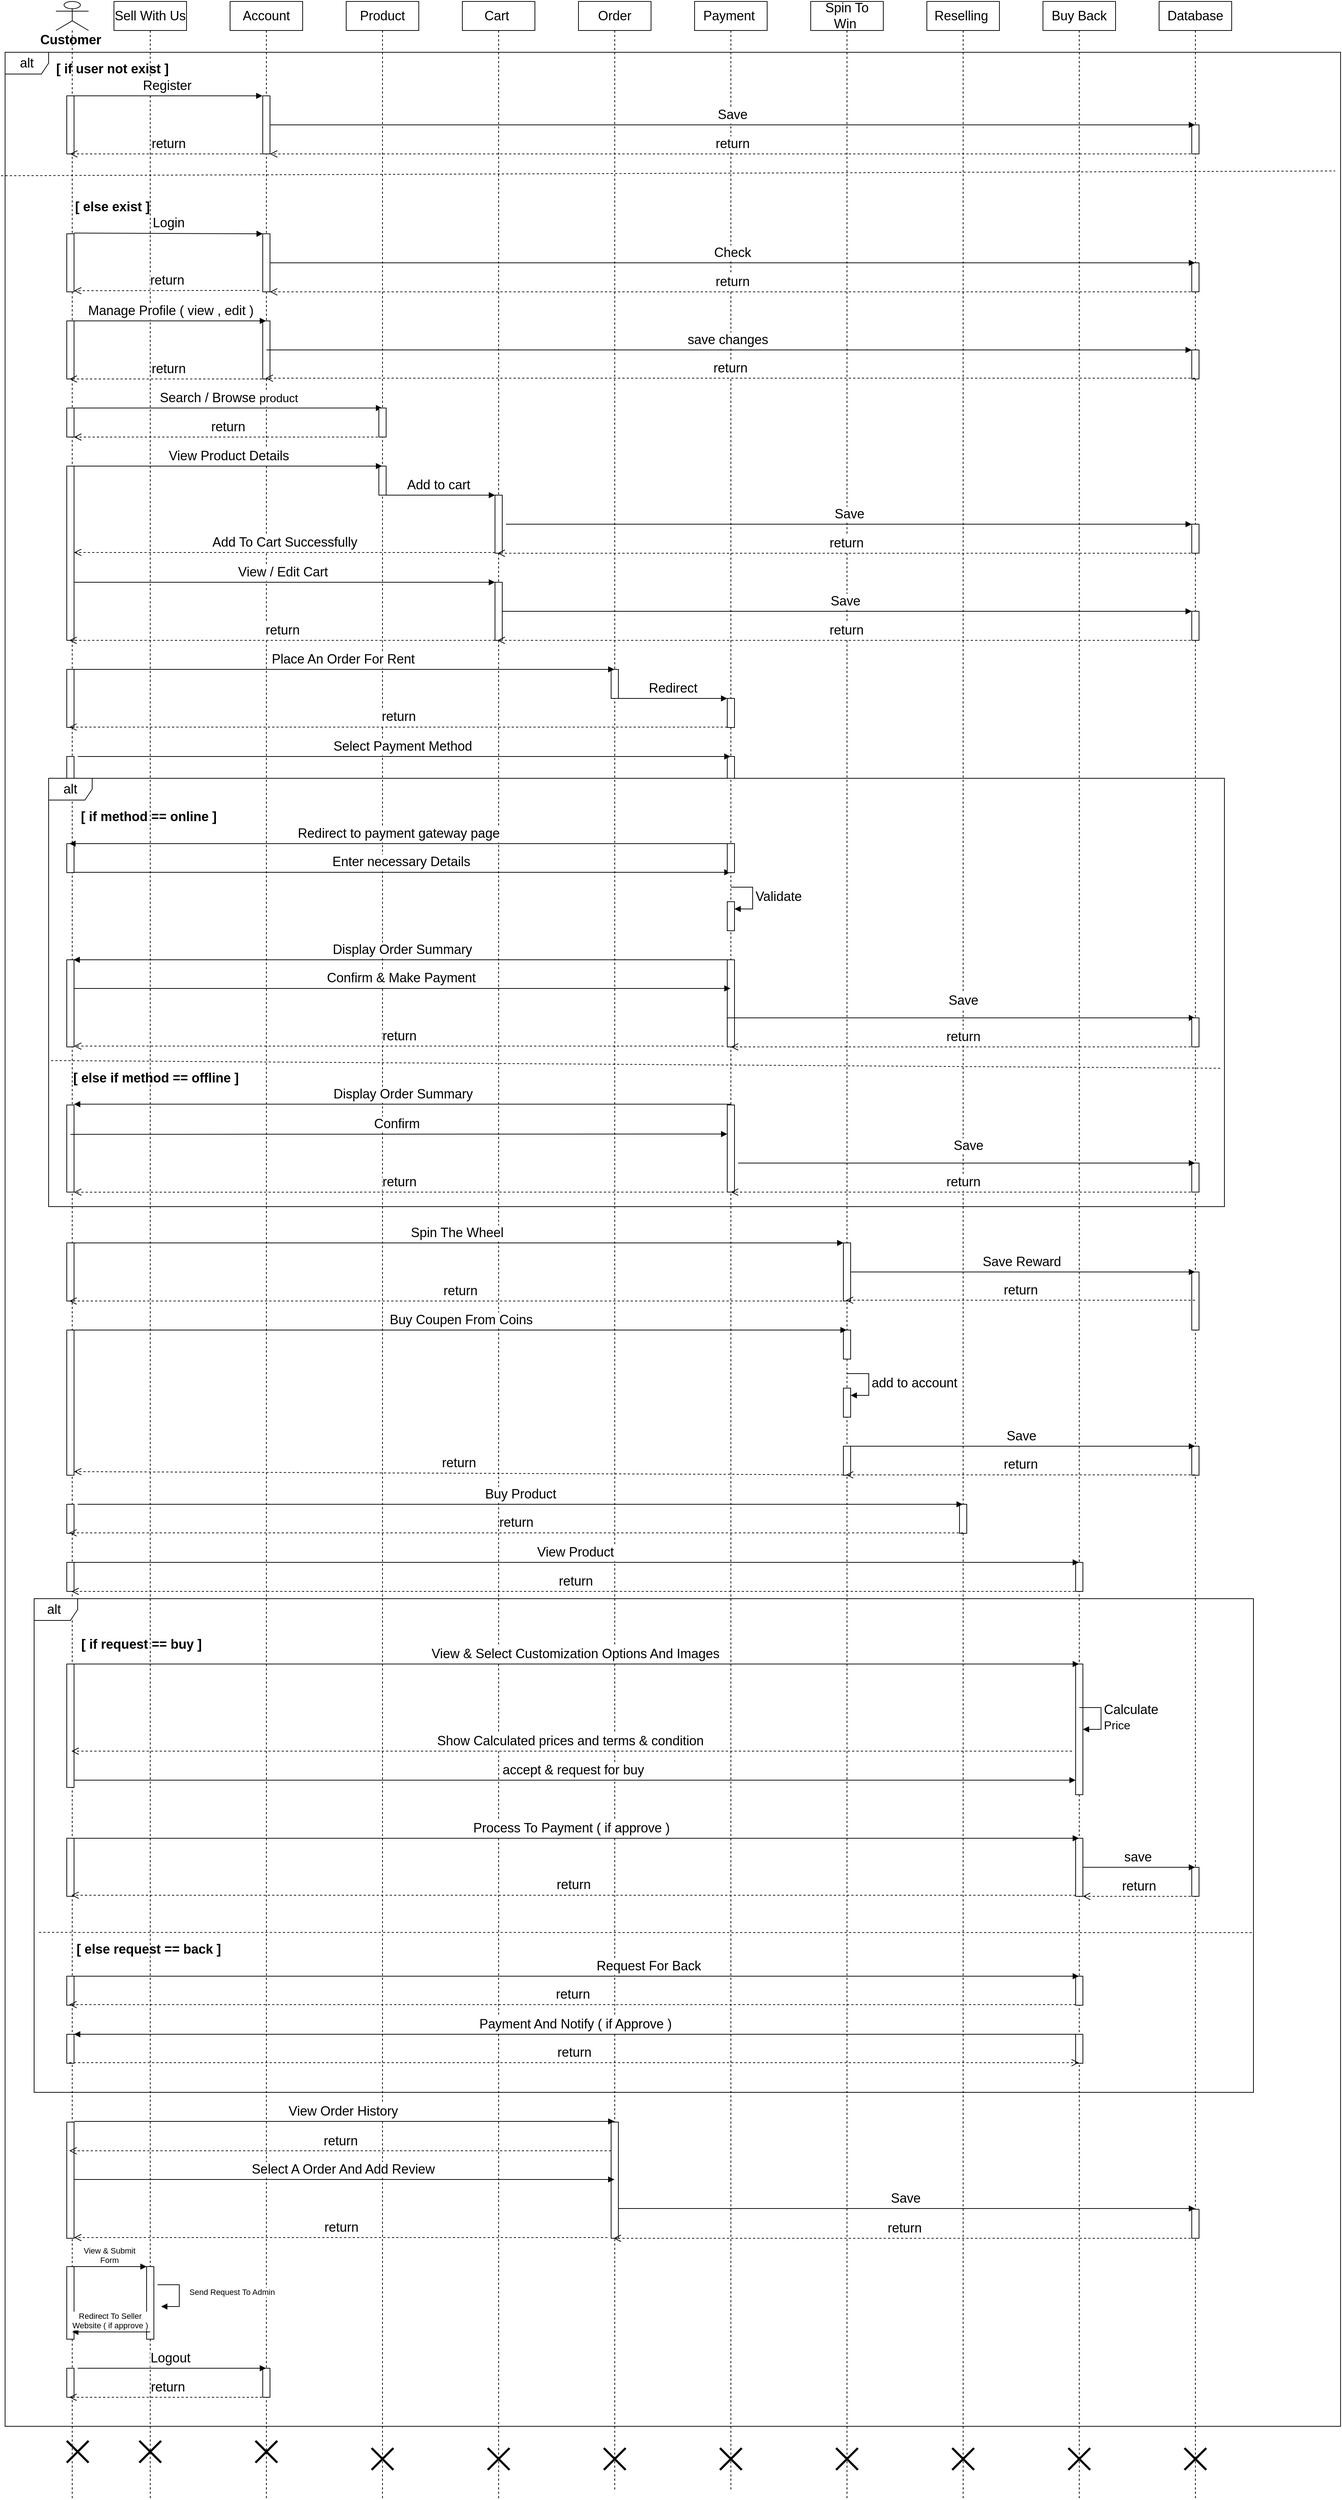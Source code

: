 <mxfile version="24.7.8">
  <diagram name="Page-1" id="jR_ALRkq3Q8ah0i7VkS6">
    <mxGraphModel dx="2068" dy="-78" grid="1" gridSize="10" guides="1" tooltips="1" connect="1" arrows="1" fold="1" page="1" pageScale="1" pageWidth="850" pageHeight="1100" math="0" shadow="0">
      <root>
        <mxCell id="0" />
        <mxCell id="1" parent="0" />
        <mxCell id="XLQYAiqoUqziNo8lfi08-64" value="&lt;font style=&quot;font-size: 18px;&quot;&gt;Sell With Us&lt;/font&gt;" style="shape=umlLifeline;perimeter=lifelinePerimeter;whiteSpace=wrap;html=1;container=1;dropTarget=0;collapsible=0;recursiveResize=0;outlineConnect=0;portConstraint=eastwest;newEdgeStyle={&quot;curved&quot;:0,&quot;rounded&quot;:0};" parent="1" vertex="1">
          <mxGeometry x="160" y="1760" width="100" height="3440" as="geometry" />
        </mxCell>
        <mxCell id="XLQYAiqoUqziNo8lfi08-192" value="" style="html=1;points=[[0,0,0,0,5],[0,1,0,0,-5],[1,0,0,0,5],[1,1,0,0,-5]];perimeter=orthogonalPerimeter;outlineConnect=0;targetShapes=umlLifeline;portConstraint=eastwest;newEdgeStyle={&quot;curved&quot;:0,&quot;rounded&quot;:0};" parent="XLQYAiqoUqziNo8lfi08-64" vertex="1">
          <mxGeometry x="45" y="3120" width="10" height="100" as="geometry" />
        </mxCell>
        <mxCell id="8nZMs0LdViXXeDncEOVs-54" value="" style="shape=umlDestroy;whiteSpace=wrap;html=1;strokeWidth=3;targetShapes=umlLifeline;" parent="XLQYAiqoUqziNo8lfi08-64" vertex="1">
          <mxGeometry x="35" y="3360" width="30" height="30" as="geometry" />
        </mxCell>
        <mxCell id="XLQYAiqoUqziNo8lfi08-65" value="&lt;font style=&quot;font-size: 18px;&quot;&gt;Account&lt;/font&gt;" style="shape=umlLifeline;perimeter=lifelinePerimeter;whiteSpace=wrap;html=1;container=1;dropTarget=0;collapsible=0;recursiveResize=0;outlineConnect=0;portConstraint=eastwest;newEdgeStyle={&quot;curved&quot;:0,&quot;rounded&quot;:0};" parent="1" vertex="1">
          <mxGeometry x="320" y="1760" width="100" height="3440" as="geometry" />
        </mxCell>
        <mxCell id="XLQYAiqoUqziNo8lfi08-94" value="" style="html=1;points=[[0,0,0,0,5],[0,1,0,0,-5],[1,0,0,0,5],[1,1,0,0,-5]];perimeter=orthogonalPerimeter;outlineConnect=0;targetShapes=umlLifeline;portConstraint=eastwest;newEdgeStyle={&quot;curved&quot;:0,&quot;rounded&quot;:0};" parent="XLQYAiqoUqziNo8lfi08-65" vertex="1">
          <mxGeometry x="45" y="440" width="10" height="80" as="geometry" />
        </mxCell>
        <mxCell id="XLQYAiqoUqziNo8lfi08-197" value="" style="html=1;points=[[0,0,0,0,5],[0,1,0,0,-5],[1,0,0,0,5],[1,1,0,0,-5]];perimeter=orthogonalPerimeter;outlineConnect=0;targetShapes=umlLifeline;portConstraint=eastwest;newEdgeStyle={&quot;curved&quot;:0,&quot;rounded&quot;:0};" parent="XLQYAiqoUqziNo8lfi08-65" vertex="1">
          <mxGeometry x="45" y="3260" width="10" height="40" as="geometry" />
        </mxCell>
        <mxCell id="8nZMs0LdViXXeDncEOVs-55" value="" style="shape=umlDestroy;whiteSpace=wrap;html=1;strokeWidth=3;targetShapes=umlLifeline;" parent="XLQYAiqoUqziNo8lfi08-65" vertex="1">
          <mxGeometry x="35" y="3360" width="30" height="30" as="geometry" />
        </mxCell>
        <mxCell id="XLQYAiqoUqziNo8lfi08-66" value="&lt;font style=&quot;font-size: 18px;&quot;&gt;Product&lt;/font&gt;" style="shape=umlLifeline;perimeter=lifelinePerimeter;whiteSpace=wrap;html=1;container=1;dropTarget=0;collapsible=0;recursiveResize=0;outlineConnect=0;portConstraint=eastwest;newEdgeStyle={&quot;curved&quot;:0,&quot;rounded&quot;:0};" parent="1" vertex="1">
          <mxGeometry x="480" y="1760" width="100" height="3440" as="geometry" />
        </mxCell>
        <mxCell id="8nZMs0LdViXXeDncEOVs-56" value="" style="shape=umlDestroy;whiteSpace=wrap;html=1;strokeWidth=3;targetShapes=umlLifeline;" parent="XLQYAiqoUqziNo8lfi08-66" vertex="1">
          <mxGeometry x="35" y="3370" width="30" height="30" as="geometry" />
        </mxCell>
        <mxCell id="XLQYAiqoUqziNo8lfi08-67" value="&lt;font style=&quot;font-size: 18px;&quot;&gt;Cart&amp;nbsp;&lt;/font&gt;" style="shape=umlLifeline;perimeter=lifelinePerimeter;whiteSpace=wrap;html=1;container=1;dropTarget=0;collapsible=0;recursiveResize=0;outlineConnect=0;portConstraint=eastwest;newEdgeStyle={&quot;curved&quot;:0,&quot;rounded&quot;:0};" parent="1" vertex="1">
          <mxGeometry x="640" y="1760" width="100" height="3440" as="geometry" />
        </mxCell>
        <mxCell id="XLQYAiqoUqziNo8lfi08-109" value="" style="html=1;points=[[0,0,0,0,5],[0,1,0,0,-5],[1,0,0,0,5],[1,1,0,0,-5]];perimeter=orthogonalPerimeter;outlineConnect=0;targetShapes=umlLifeline;portConstraint=eastwest;newEdgeStyle={&quot;curved&quot;:0,&quot;rounded&quot;:0};" parent="XLQYAiqoUqziNo8lfi08-67" vertex="1">
          <mxGeometry x="45" y="680" width="10" height="80" as="geometry" />
        </mxCell>
        <mxCell id="8nZMs0LdViXXeDncEOVs-57" value="" style="shape=umlDestroy;whiteSpace=wrap;html=1;strokeWidth=3;targetShapes=umlLifeline;" parent="XLQYAiqoUqziNo8lfi08-67" vertex="1">
          <mxGeometry x="35" y="3370" width="30" height="30" as="geometry" />
        </mxCell>
        <mxCell id="XLQYAiqoUqziNo8lfi08-68" value="&lt;font style=&quot;font-size: 18px;&quot;&gt;Order&lt;/font&gt;" style="shape=umlLifeline;perimeter=lifelinePerimeter;whiteSpace=wrap;html=1;container=1;dropTarget=0;collapsible=0;recursiveResize=0;outlineConnect=0;portConstraint=eastwest;newEdgeStyle={&quot;curved&quot;:0,&quot;rounded&quot;:0};" parent="1" vertex="1">
          <mxGeometry x="800" y="1760" width="100" height="3430" as="geometry" />
        </mxCell>
        <mxCell id="8nZMs0LdViXXeDncEOVs-58" value="" style="shape=umlDestroy;whiteSpace=wrap;html=1;strokeWidth=3;targetShapes=umlLifeline;" parent="XLQYAiqoUqziNo8lfi08-68" vertex="1">
          <mxGeometry x="35" y="3370" width="30" height="30" as="geometry" />
        </mxCell>
        <mxCell id="XLQYAiqoUqziNo8lfi08-69" value="&lt;font style=&quot;font-size: 18px;&quot;&gt;Payment&amp;nbsp;&lt;/font&gt;" style="shape=umlLifeline;perimeter=lifelinePerimeter;whiteSpace=wrap;html=1;container=1;dropTarget=0;collapsible=0;recursiveResize=0;outlineConnect=0;portConstraint=eastwest;newEdgeStyle={&quot;curved&quot;:0,&quot;rounded&quot;:0};" parent="1" vertex="1">
          <mxGeometry x="960" y="1760" width="100" height="3430" as="geometry" />
        </mxCell>
        <mxCell id="8nZMs0LdViXXeDncEOVs-59" value="" style="shape=umlDestroy;whiteSpace=wrap;html=1;strokeWidth=3;targetShapes=umlLifeline;" parent="XLQYAiqoUqziNo8lfi08-69" vertex="1">
          <mxGeometry x="35" y="3370" width="30" height="30" as="geometry" />
        </mxCell>
        <mxCell id="XLQYAiqoUqziNo8lfi08-70" value="&lt;font style=&quot;font-size: 18px;&quot;&gt;Spin To Win&amp;nbsp;&lt;/font&gt;" style="shape=umlLifeline;perimeter=lifelinePerimeter;whiteSpace=wrap;html=1;container=1;dropTarget=0;collapsible=0;recursiveResize=0;outlineConnect=0;portConstraint=eastwest;newEdgeStyle={&quot;curved&quot;:0,&quot;rounded&quot;:0};" parent="1" vertex="1">
          <mxGeometry x="1120" y="1760" width="100" height="3440" as="geometry" />
        </mxCell>
        <mxCell id="XLQYAiqoUqziNo8lfi08-167" value="" style="html=1;points=[[0,0,0,0,5],[0,1,0,0,-5],[1,0,0,0,5],[1,1,0,0,-5]];perimeter=orthogonalPerimeter;outlineConnect=0;targetShapes=umlLifeline;portConstraint=eastwest;newEdgeStyle={&quot;curved&quot;:0,&quot;rounded&quot;:0};" parent="XLQYAiqoUqziNo8lfi08-70" vertex="1">
          <mxGeometry x="45" y="1910" width="10" height="40" as="geometry" />
        </mxCell>
        <mxCell id="XLQYAiqoUqziNo8lfi08-168" value="&lt;font style=&quot;font-size: 18px;&quot;&gt;add to account&lt;/font&gt;" style="html=1;align=left;spacingLeft=2;endArrow=block;rounded=0;edgeStyle=orthogonalEdgeStyle;curved=0;rounded=0;" parent="XLQYAiqoUqziNo8lfi08-70" target="XLQYAiqoUqziNo8lfi08-167" edge="1">
          <mxGeometry relative="1" as="geometry">
            <mxPoint x="50" y="1890" as="sourcePoint" />
            <Array as="points">
              <mxPoint x="80" y="1920" />
            </Array>
          </mxGeometry>
        </mxCell>
        <mxCell id="8nZMs0LdViXXeDncEOVs-60" value="" style="shape=umlDestroy;whiteSpace=wrap;html=1;strokeWidth=3;targetShapes=umlLifeline;" parent="XLQYAiqoUqziNo8lfi08-70" vertex="1">
          <mxGeometry x="35" y="3370" width="30" height="30" as="geometry" />
        </mxCell>
        <mxCell id="XLQYAiqoUqziNo8lfi08-71" value="&lt;font style=&quot;font-size: 18px;&quot;&gt;Reselling&amp;nbsp;&lt;/font&gt;" style="shape=umlLifeline;perimeter=lifelinePerimeter;whiteSpace=wrap;html=1;container=1;dropTarget=0;collapsible=0;recursiveResize=0;outlineConnect=0;portConstraint=eastwest;newEdgeStyle={&quot;curved&quot;:0,&quot;rounded&quot;:0};" parent="1" vertex="1">
          <mxGeometry x="1280" y="1760" width="100" height="3440" as="geometry" />
        </mxCell>
        <mxCell id="XLQYAiqoUqziNo8lfi08-175" value="" style="html=1;points=[[0,0,0,0,5],[0,1,0,0,-5],[1,0,0,0,5],[1,1,0,0,-5]];perimeter=orthogonalPerimeter;outlineConnect=0;targetShapes=umlLifeline;portConstraint=eastwest;newEdgeStyle={&quot;curved&quot;:0,&quot;rounded&quot;:0};" parent="XLQYAiqoUqziNo8lfi08-71" vertex="1">
          <mxGeometry x="45" y="2070" width="10" height="40" as="geometry" />
        </mxCell>
        <mxCell id="8nZMs0LdViXXeDncEOVs-61" value="" style="shape=umlDestroy;whiteSpace=wrap;html=1;strokeWidth=3;targetShapes=umlLifeline;" parent="XLQYAiqoUqziNo8lfi08-71" vertex="1">
          <mxGeometry x="35" y="3370" width="30" height="30" as="geometry" />
        </mxCell>
        <mxCell id="XLQYAiqoUqziNo8lfi08-72" value="&lt;font style=&quot;font-size: 18px;&quot;&gt;Database&lt;/font&gt;" style="shape=umlLifeline;perimeter=lifelinePerimeter;whiteSpace=wrap;html=1;container=1;dropTarget=0;collapsible=0;recursiveResize=0;outlineConnect=0;portConstraint=eastwest;newEdgeStyle={&quot;curved&quot;:0,&quot;rounded&quot;:0};" parent="1" vertex="1">
          <mxGeometry x="1600" y="1760" width="100" height="3440" as="geometry" />
        </mxCell>
        <mxCell id="XLQYAiqoUqziNo8lfi08-81" value="" style="html=1;points=[[0,0,0,0,5],[0,1,0,0,-5],[1,0,0,0,5],[1,1,0,0,-5]];perimeter=orthogonalPerimeter;outlineConnect=0;targetShapes=umlLifeline;portConstraint=eastwest;newEdgeStyle={&quot;curved&quot;:0,&quot;rounded&quot;:0};" parent="XLQYAiqoUqziNo8lfi08-72" vertex="1">
          <mxGeometry x="45" y="170" width="10" height="40" as="geometry" />
        </mxCell>
        <mxCell id="8nZMs0LdViXXeDncEOVs-63" value="" style="shape=umlDestroy;whiteSpace=wrap;html=1;strokeWidth=3;targetShapes=umlLifeline;" parent="XLQYAiqoUqziNo8lfi08-72" vertex="1">
          <mxGeometry x="35" y="3370" width="30" height="30" as="geometry" />
        </mxCell>
        <mxCell id="XLQYAiqoUqziNo8lfi08-73" value="" style="shape=umlLifeline;perimeter=lifelinePerimeter;whiteSpace=wrap;html=1;container=1;dropTarget=0;collapsible=0;recursiveResize=0;outlineConnect=0;portConstraint=eastwest;newEdgeStyle={&quot;curved&quot;:0,&quot;rounded&quot;:0};participant=umlActor;" parent="1" vertex="1">
          <mxGeometry x="80" y="1760" width="45" height="3440" as="geometry" />
        </mxCell>
        <mxCell id="XLQYAiqoUqziNo8lfi08-77" value="" style="html=1;points=[[0,0,0,0,5],[0,1,0,0,-5],[1,0,0,0,5],[1,1,0,0,-5]];perimeter=orthogonalPerimeter;outlineConnect=0;targetShapes=umlLifeline;portConstraint=eastwest;newEdgeStyle={&quot;curved&quot;:0,&quot;rounded&quot;:0};" parent="XLQYAiqoUqziNo8lfi08-73" vertex="1">
          <mxGeometry x="15" y="130" width="10" height="80" as="geometry" />
        </mxCell>
        <mxCell id="XLQYAiqoUqziNo8lfi08-120" value="" style="html=1;points=[[0,0,0,0,5],[0,1,0,0,-5],[1,0,0,0,5],[1,1,0,0,-5]];perimeter=orthogonalPerimeter;outlineConnect=0;targetShapes=umlLifeline;portConstraint=eastwest;newEdgeStyle={&quot;curved&quot;:0,&quot;rounded&quot;:0};" parent="XLQYAiqoUqziNo8lfi08-73" vertex="1">
          <mxGeometry x="15" y="920" width="10" height="80" as="geometry" />
        </mxCell>
        <mxCell id="XLQYAiqoUqziNo8lfi08-132" value="" style="html=1;points=[[0,0,0,0,5],[0,1,0,0,-5],[1,0,0,0,5],[1,1,0,0,-5]];perimeter=orthogonalPerimeter;outlineConnect=0;targetShapes=umlLifeline;portConstraint=eastwest;newEdgeStyle={&quot;curved&quot;:0,&quot;rounded&quot;:0};" parent="XLQYAiqoUqziNo8lfi08-73" vertex="1">
          <mxGeometry x="15" y="1160" width="10" height="40" as="geometry" />
        </mxCell>
        <mxCell id="XLQYAiqoUqziNo8lfi08-196" value="" style="html=1;points=[[0,0,0,0,5],[0,1,0,0,-5],[1,0,0,0,5],[1,1,0,0,-5]];perimeter=orthogonalPerimeter;outlineConnect=0;targetShapes=umlLifeline;portConstraint=eastwest;newEdgeStyle={&quot;curved&quot;:0,&quot;rounded&quot;:0};" parent="XLQYAiqoUqziNo8lfi08-73" vertex="1">
          <mxGeometry x="15" y="3260" width="10" height="40" as="geometry" />
        </mxCell>
        <mxCell id="8nZMs0LdViXXeDncEOVs-53" value="" style="shape=umlDestroy;whiteSpace=wrap;html=1;strokeWidth=3;targetShapes=umlLifeline;" parent="XLQYAiqoUqziNo8lfi08-73" vertex="1">
          <mxGeometry x="15" y="3360" width="30" height="30" as="geometry" />
        </mxCell>
        <mxCell id="XLQYAiqoUqziNo8lfi08-74" value="&lt;font style=&quot;font-size: 18px;&quot;&gt;Customer&lt;/font&gt;" style="text;align=center;fontStyle=1;verticalAlign=middle;spacingLeft=3;spacingRight=3;strokeColor=none;rotatable=0;points=[[0,0.5],[1,0.5]];portConstraint=eastwest;html=1;" parent="1" vertex="1">
          <mxGeometry x="60" y="1800" width="80" height="26" as="geometry" />
        </mxCell>
        <mxCell id="XLQYAiqoUqziNo8lfi08-75" value="&lt;font style=&quot;font-size: 18px;&quot;&gt;alt&lt;/font&gt;" style="shape=umlFrame;whiteSpace=wrap;html=1;pointerEvents=0;" parent="1" vertex="1">
          <mxGeometry x="10" y="1830" width="1840" height="3270" as="geometry" />
        </mxCell>
        <mxCell id="XLQYAiqoUqziNo8lfi08-76" value="&lt;font style=&quot;font-size: 18px;&quot;&gt;[ if user not exist ]&amp;nbsp;&lt;/font&gt;" style="text;align=center;fontStyle=1;verticalAlign=middle;spacingLeft=3;spacingRight=3;strokeColor=none;rotatable=0;points=[[0,0.5],[1,0.5]];portConstraint=eastwest;html=1;" parent="1" vertex="1">
          <mxGeometry x="120" y="1840" width="80" height="26" as="geometry" />
        </mxCell>
        <mxCell id="XLQYAiqoUqziNo8lfi08-80" value="&lt;font style=&quot;font-size: 18px;&quot;&gt;Register&lt;/font&gt;" style="html=1;verticalAlign=bottom;endArrow=block;curved=0;rounded=0;" parent="1" edge="1">
          <mxGeometry width="80" relative="1" as="geometry">
            <mxPoint x="100.5" y="1890" as="sourcePoint" />
            <mxPoint x="364.5" y="1890" as="targetPoint" />
          </mxGeometry>
        </mxCell>
        <mxCell id="XLQYAiqoUqziNo8lfi08-82" value="&lt;font style=&quot;font-size: 18px;&quot;&gt;Save&lt;/font&gt;" style="html=1;verticalAlign=bottom;endArrow=block;curved=0;rounded=0;" parent="1" edge="1">
          <mxGeometry width="80" relative="1" as="geometry">
            <mxPoint x="375" y="1930" as="sourcePoint" />
            <mxPoint x="1649.5" y="1930" as="targetPoint" />
          </mxGeometry>
        </mxCell>
        <mxCell id="XLQYAiqoUqziNo8lfi08-83" value="&lt;font style=&quot;font-size: 18px;&quot;&gt;return&lt;/font&gt;" style="html=1;verticalAlign=bottom;endArrow=open;dashed=1;endSize=8;curved=0;rounded=0;" parent="1" target="XLQYAiqoUqziNo8lfi08-78" edge="1">
          <mxGeometry relative="1" as="geometry">
            <mxPoint x="1649.5" y="1970" as="sourcePoint" />
            <mxPoint x="209.5" y="1970" as="targetPoint" />
          </mxGeometry>
        </mxCell>
        <mxCell id="XLQYAiqoUqziNo8lfi08-84" value="&lt;font style=&quot;font-size: 18px;&quot;&gt;return&lt;/font&gt;" style="html=1;verticalAlign=bottom;endArrow=open;dashed=1;endSize=8;curved=0;rounded=0;" parent="1" edge="1">
          <mxGeometry relative="1" as="geometry">
            <mxPoint x="370" y="1970" as="sourcePoint" />
            <mxPoint x="99.5" y="1970" as="targetPoint" />
          </mxGeometry>
        </mxCell>
        <mxCell id="XLQYAiqoUqziNo8lfi08-85" value="&lt;font style=&quot;font-size: 18px;&quot;&gt;[ else exist ]&amp;nbsp;&lt;/font&gt;" style="text;align=center;fontStyle=1;verticalAlign=middle;spacingLeft=3;spacingRight=3;strokeColor=none;rotatable=0;points=[[0,0.5],[1,0.5]];portConstraint=eastwest;html=1;" parent="1" vertex="1">
          <mxGeometry x="120" y="2030" width="80" height="26" as="geometry" />
        </mxCell>
        <mxCell id="XLQYAiqoUqziNo8lfi08-86" value="" style="html=1;points=[[0,0,0,0,5],[0,1,0,0,-5],[1,0,0,0,5],[1,1,0,0,-5]];perimeter=orthogonalPerimeter;outlineConnect=0;targetShapes=umlLifeline;portConstraint=eastwest;newEdgeStyle={&quot;curved&quot;:0,&quot;rounded&quot;:0};" parent="1" vertex="1">
          <mxGeometry x="365" y="2080" width="10" height="80" as="geometry" />
        </mxCell>
        <mxCell id="XLQYAiqoUqziNo8lfi08-87" value="" style="html=1;points=[[0,0,0,0,5],[0,1,0,0,-5],[1,0,0,0,5],[1,1,0,0,-5]];perimeter=orthogonalPerimeter;outlineConnect=0;targetShapes=umlLifeline;portConstraint=eastwest;newEdgeStyle={&quot;curved&quot;:0,&quot;rounded&quot;:0};" parent="1" vertex="1">
          <mxGeometry x="95" y="2080" width="10" height="80" as="geometry" />
        </mxCell>
        <mxCell id="XLQYAiqoUqziNo8lfi08-89" value="&lt;font style=&quot;font-size: 18px;&quot;&gt;Login&lt;/font&gt;" style="html=1;verticalAlign=bottom;endArrow=block;curved=0;rounded=0;" parent="1" target="XLQYAiqoUqziNo8lfi08-86" edge="1">
          <mxGeometry width="80" relative="1" as="geometry">
            <mxPoint x="105" y="2079" as="sourcePoint" />
            <mxPoint x="210" y="2079" as="targetPoint" />
          </mxGeometry>
        </mxCell>
        <mxCell id="XLQYAiqoUqziNo8lfi08-90" value="" style="html=1;points=[[0,0,0,0,5],[0,1,0,0,-5],[1,0,0,0,5],[1,1,0,0,-5]];perimeter=orthogonalPerimeter;outlineConnect=0;targetShapes=umlLifeline;portConstraint=eastwest;newEdgeStyle={&quot;curved&quot;:0,&quot;rounded&quot;:0};" parent="1" vertex="1">
          <mxGeometry x="1645" y="2120" width="10" height="40" as="geometry" />
        </mxCell>
        <mxCell id="XLQYAiqoUqziNo8lfi08-91" value="&lt;font style=&quot;font-size: 18px;&quot;&gt;Check&lt;/font&gt;" style="html=1;verticalAlign=bottom;endArrow=block;curved=0;rounded=0;" parent="1" source="XLQYAiqoUqziNo8lfi08-86" target="XLQYAiqoUqziNo8lfi08-72" edge="1">
          <mxGeometry width="80" relative="1" as="geometry">
            <mxPoint x="215" y="2120" as="sourcePoint" />
            <mxPoint x="1490" y="2120" as="targetPoint" />
          </mxGeometry>
        </mxCell>
        <mxCell id="XLQYAiqoUqziNo8lfi08-92" value="&lt;font style=&quot;font-size: 18px;&quot;&gt;return&lt;/font&gt;" style="html=1;verticalAlign=bottom;endArrow=open;dashed=1;endSize=8;curved=0;rounded=0;" parent="1" source="XLQYAiqoUqziNo8lfi08-72" target="XLQYAiqoUqziNo8lfi08-86" edge="1">
          <mxGeometry relative="1" as="geometry">
            <mxPoint x="1485" y="2160" as="sourcePoint" />
            <mxPoint x="98.962" y="2160" as="targetPoint" />
          </mxGeometry>
        </mxCell>
        <mxCell id="XLQYAiqoUqziNo8lfi08-93" value="" style="html=1;points=[[0,0,0,0,5],[0,1,0,0,-5],[1,0,0,0,5],[1,1,0,0,-5]];perimeter=orthogonalPerimeter;outlineConnect=0;targetShapes=umlLifeline;portConstraint=eastwest;newEdgeStyle={&quot;curved&quot;:0,&quot;rounded&quot;:0};" parent="1" vertex="1">
          <mxGeometry x="95" y="2200" width="10" height="80" as="geometry" />
        </mxCell>
        <mxCell id="XLQYAiqoUqziNo8lfi08-95" value="&lt;font style=&quot;font-size: 18px;&quot;&gt;Manage Profile ( view , edit )&lt;/font&gt;" style="html=1;verticalAlign=bottom;endArrow=block;curved=0;rounded=0;" parent="1" edge="1">
          <mxGeometry width="80" relative="1" as="geometry">
            <mxPoint x="105" y="2200" as="sourcePoint" />
            <mxPoint x="369.5" y="2200" as="targetPoint" />
          </mxGeometry>
        </mxCell>
        <mxCell id="XLQYAiqoUqziNo8lfi08-96" value="" style="html=1;points=[[0,0,0,0,5],[0,1,0,0,-5],[1,0,0,0,5],[1,1,0,0,-5]];perimeter=orthogonalPerimeter;outlineConnect=0;targetShapes=umlLifeline;portConstraint=eastwest;newEdgeStyle={&quot;curved&quot;:0,&quot;rounded&quot;:0};" parent="1" vertex="1">
          <mxGeometry x="1645" y="2240" width="10" height="40" as="geometry" />
        </mxCell>
        <mxCell id="XLQYAiqoUqziNo8lfi08-97" value="&lt;font style=&quot;font-size: 18px;&quot;&gt;save changes&amp;nbsp;&lt;/font&gt;" style="html=1;verticalAlign=bottom;endArrow=block;curved=0;rounded=0;" parent="1" target="XLQYAiqoUqziNo8lfi08-96" edge="1">
          <mxGeometry width="80" relative="1" as="geometry">
            <mxPoint x="370" y="2240" as="sourcePoint" />
            <mxPoint x="450" y="2240" as="targetPoint" />
          </mxGeometry>
        </mxCell>
        <mxCell id="XLQYAiqoUqziNo8lfi08-98" value="&lt;font style=&quot;font-size: 18px;&quot;&gt;return&lt;/font&gt;" style="html=1;verticalAlign=bottom;endArrow=open;dashed=1;endSize=8;curved=0;rounded=0;" parent="1" source="XLQYAiqoUqziNo8lfi08-72" edge="1">
          <mxGeometry relative="1" as="geometry">
            <mxPoint x="1485" y="2278.89" as="sourcePoint" />
            <mxPoint x="368.962" y="2278.89" as="targetPoint" />
          </mxGeometry>
        </mxCell>
        <mxCell id="XLQYAiqoUqziNo8lfi08-99" value="&lt;font style=&quot;font-size: 18px;&quot;&gt;return&lt;/font&gt;" style="html=1;verticalAlign=bottom;endArrow=open;dashed=1;endSize=8;curved=0;rounded=0;" parent="1" edge="1">
          <mxGeometry relative="1" as="geometry">
            <mxPoint x="370" y="2280" as="sourcePoint" />
            <mxPoint x="98.962" y="2280" as="targetPoint" />
          </mxGeometry>
        </mxCell>
        <mxCell id="XLQYAiqoUqziNo8lfi08-100" value="" style="html=1;points=[[0,0,0,0,5],[0,1,0,0,-5],[1,0,0,0,5],[1,1,0,0,-5]];perimeter=orthogonalPerimeter;outlineConnect=0;targetShapes=umlLifeline;portConstraint=eastwest;newEdgeStyle={&quot;curved&quot;:0,&quot;rounded&quot;:0};" parent="1" vertex="1">
          <mxGeometry x="95" y="2320" width="10" height="40" as="geometry" />
        </mxCell>
        <mxCell id="XLQYAiqoUqziNo8lfi08-102" value="&lt;font style=&quot;font-size: 18px;&quot;&gt;Search / Browse&amp;nbsp;&lt;/font&gt;&lt;span style=&quot;font-size: medium;&quot;&gt;product&lt;/span&gt;" style="html=1;verticalAlign=bottom;endArrow=block;curved=0;rounded=0;" parent="1" target="XLQYAiqoUqziNo8lfi08-66" edge="1">
          <mxGeometry width="80" relative="1" as="geometry">
            <mxPoint x="105" y="2320" as="sourcePoint" />
            <mxPoint x="209.5" y="2320" as="targetPoint" />
          </mxGeometry>
        </mxCell>
        <mxCell id="XLQYAiqoUqziNo8lfi08-103" value="&lt;font style=&quot;font-size: 18px;&quot;&gt;return&lt;/font&gt;" style="html=1;verticalAlign=bottom;endArrow=open;dashed=1;endSize=8;curved=0;rounded=0;" parent="1" source="XLQYAiqoUqziNo8lfi08-66" target="XLQYAiqoUqziNo8lfi08-100" edge="1">
          <mxGeometry relative="1" as="geometry">
            <mxPoint x="205" y="2359.44" as="sourcePoint" />
            <mxPoint x="125" y="2359.44" as="targetPoint" />
          </mxGeometry>
        </mxCell>
        <mxCell id="XLQYAiqoUqziNo8lfi08-104" value="" style="html=1;points=[[0,0,0,0,5],[0,1,0,0,-5],[1,0,0,0,5],[1,1,0,0,-5]];perimeter=orthogonalPerimeter;outlineConnect=0;targetShapes=umlLifeline;portConstraint=eastwest;newEdgeStyle={&quot;curved&quot;:0,&quot;rounded&quot;:0};" parent="1" vertex="1">
          <mxGeometry x="95" y="2400" width="10" height="240" as="geometry" />
        </mxCell>
        <mxCell id="XLQYAiqoUqziNo8lfi08-106" value="" style="html=1;points=[[0,0,0,0,5],[0,1,0,0,-5],[1,0,0,0,5],[1,1,0,0,-5]];perimeter=orthogonalPerimeter;outlineConnect=0;targetShapes=umlLifeline;portConstraint=eastwest;newEdgeStyle={&quot;curved&quot;:0,&quot;rounded&quot;:0};" parent="1" vertex="1">
          <mxGeometry x="525" y="2400" width="10" height="40" as="geometry" />
        </mxCell>
        <mxCell id="XLQYAiqoUqziNo8lfi08-107" value="&lt;font style=&quot;font-size: 18px;&quot;&gt;View Product Details&lt;/font&gt;" style="html=1;verticalAlign=bottom;endArrow=block;curved=0;rounded=0;" parent="1" edge="1">
          <mxGeometry width="80" relative="1" as="geometry">
            <mxPoint x="105" y="2400" as="sourcePoint" />
            <mxPoint x="529.5" y="2400" as="targetPoint" />
          </mxGeometry>
        </mxCell>
        <mxCell id="XLQYAiqoUqziNo8lfi08-108" value="&lt;font style=&quot;font-size: 18px;&quot;&gt;Add to cart&lt;/font&gt;" style="html=1;verticalAlign=bottom;endArrow=block;curved=0;rounded=0;" parent="1" edge="1">
          <mxGeometry width="80" relative="1" as="geometry">
            <mxPoint x="529.447" y="2440" as="sourcePoint" />
            <mxPoint x="685" y="2440" as="targetPoint" />
          </mxGeometry>
        </mxCell>
        <mxCell id="XLQYAiqoUqziNo8lfi08-110" value="&lt;font style=&quot;font-size: 18px;&quot;&gt;Save&lt;/font&gt;" style="html=1;verticalAlign=bottom;endArrow=block;curved=0;rounded=0;" parent="1" target="XLQYAiqoUqziNo8lfi08-111" edge="1">
          <mxGeometry width="80" relative="1" as="geometry">
            <mxPoint x="700" y="2480" as="sourcePoint" />
            <mxPoint x="780" y="2480" as="targetPoint" />
          </mxGeometry>
        </mxCell>
        <mxCell id="XLQYAiqoUqziNo8lfi08-111" value="" style="html=1;points=[[0,0,0,0,5],[0,1,0,0,-5],[1,0,0,0,5],[1,1,0,0,-5]];perimeter=orthogonalPerimeter;outlineConnect=0;targetShapes=umlLifeline;portConstraint=eastwest;newEdgeStyle={&quot;curved&quot;:0,&quot;rounded&quot;:0};" parent="1" vertex="1">
          <mxGeometry x="1645" y="2480" width="10" height="40" as="geometry" />
        </mxCell>
        <mxCell id="XLQYAiqoUqziNo8lfi08-112" value="&lt;font style=&quot;font-size: 18px;&quot;&gt;return&lt;/font&gt;" style="html=1;verticalAlign=bottom;endArrow=open;dashed=1;endSize=8;curved=0;rounded=0;" parent="1" source="XLQYAiqoUqziNo8lfi08-72" edge="1">
          <mxGeometry relative="1" as="geometry">
            <mxPoint x="1485" y="2520" as="sourcePoint" />
            <mxPoint x="688.5" y="2520" as="targetPoint" />
          </mxGeometry>
        </mxCell>
        <mxCell id="XLQYAiqoUqziNo8lfi08-114" value="&lt;font style=&quot;font-size: 18px;&quot;&gt;View / Edit Cart&amp;nbsp;&lt;/font&gt;" style="html=1;verticalAlign=bottom;endArrow=block;curved=0;rounded=0;" parent="1" target="XLQYAiqoUqziNo8lfi08-115" edge="1">
          <mxGeometry width="80" relative="1" as="geometry">
            <mxPoint x="105" y="2560" as="sourcePoint" />
            <mxPoint x="185" y="2560" as="targetPoint" />
          </mxGeometry>
        </mxCell>
        <mxCell id="XLQYAiqoUqziNo8lfi08-115" value="" style="html=1;points=[[0,0,0,0,5],[0,1,0,0,-5],[1,0,0,0,5],[1,1,0,0,-5]];perimeter=orthogonalPerimeter;outlineConnect=0;targetShapes=umlLifeline;portConstraint=eastwest;newEdgeStyle={&quot;curved&quot;:0,&quot;rounded&quot;:0};" parent="1" vertex="1">
          <mxGeometry x="685" y="2560" width="10" height="80" as="geometry" />
        </mxCell>
        <mxCell id="XLQYAiqoUqziNo8lfi08-116" value="&lt;font style=&quot;font-size: 18px;&quot;&gt;Save&amp;nbsp;&lt;/font&gt;" style="html=1;verticalAlign=bottom;endArrow=block;curved=0;rounded=0;" parent="1" target="XLQYAiqoUqziNo8lfi08-117" edge="1">
          <mxGeometry width="80" relative="1" as="geometry">
            <mxPoint x="695" y="2600" as="sourcePoint" />
            <mxPoint x="775" y="2600" as="targetPoint" />
          </mxGeometry>
        </mxCell>
        <mxCell id="XLQYAiqoUqziNo8lfi08-117" value="" style="html=1;points=[[0,0,0,0,5],[0,1,0,0,-5],[1,0,0,0,5],[1,1,0,0,-5]];perimeter=orthogonalPerimeter;outlineConnect=0;targetShapes=umlLifeline;portConstraint=eastwest;newEdgeStyle={&quot;curved&quot;:0,&quot;rounded&quot;:0};" parent="1" vertex="1">
          <mxGeometry x="1645" y="2600" width="10" height="40" as="geometry" />
        </mxCell>
        <mxCell id="XLQYAiqoUqziNo8lfi08-118" value="&lt;font style=&quot;font-size: 18px;&quot;&gt;return&lt;/font&gt;" style="html=1;verticalAlign=bottom;endArrow=open;dashed=1;endSize=8;curved=0;rounded=0;" parent="1" source="XLQYAiqoUqziNo8lfi08-72" edge="1">
          <mxGeometry relative="1" as="geometry">
            <mxPoint x="1485" y="2640" as="sourcePoint" />
            <mxPoint x="688.5" y="2640" as="targetPoint" />
          </mxGeometry>
        </mxCell>
        <mxCell id="XLQYAiqoUqziNo8lfi08-119" value="&lt;font style=&quot;font-size: 18px;&quot;&gt;return&lt;/font&gt;" style="html=1;verticalAlign=bottom;endArrow=open;dashed=1;endSize=8;curved=0;rounded=0;" parent="1" edge="1">
          <mxGeometry relative="1" as="geometry">
            <mxPoint x="685" y="2640" as="sourcePoint" />
            <mxPoint x="98.5" y="2640" as="targetPoint" />
          </mxGeometry>
        </mxCell>
        <mxCell id="XLQYAiqoUqziNo8lfi08-121" value="" style="html=1;points=[[0,0,0,0,5],[0,1,0,0,-5],[1,0,0,0,5],[1,1,0,0,-5]];perimeter=orthogonalPerimeter;outlineConnect=0;targetShapes=umlLifeline;portConstraint=eastwest;newEdgeStyle={&quot;curved&quot;:0,&quot;rounded&quot;:0};" parent="1" vertex="1">
          <mxGeometry x="845" y="2680" width="10" height="40" as="geometry" />
        </mxCell>
        <mxCell id="XLQYAiqoUqziNo8lfi08-122" value="&lt;font style=&quot;font-size: 18px;&quot;&gt;Place An Order For Rent&amp;nbsp;&lt;/font&gt;" style="html=1;verticalAlign=bottom;endArrow=block;curved=0;rounded=0;" parent="1" edge="1">
          <mxGeometry width="80" relative="1" as="geometry">
            <mxPoint x="105" y="2680" as="sourcePoint" />
            <mxPoint x="849.5" y="2680" as="targetPoint" />
          </mxGeometry>
        </mxCell>
        <mxCell id="XLQYAiqoUqziNo8lfi08-123" value="" style="html=1;points=[[0,0,0,0,5],[0,1,0,0,-5],[1,0,0,0,5],[1,1,0,0,-5]];perimeter=orthogonalPerimeter;outlineConnect=0;targetShapes=umlLifeline;portConstraint=eastwest;newEdgeStyle={&quot;curved&quot;:0,&quot;rounded&quot;:0};" parent="1" vertex="1">
          <mxGeometry x="1005" y="2720" width="10" height="40" as="geometry" />
        </mxCell>
        <mxCell id="XLQYAiqoUqziNo8lfi08-124" value="&lt;font style=&quot;font-size: 18px;&quot;&gt;Redirect&lt;/font&gt;" style="html=1;verticalAlign=bottom;endArrow=block;curved=0;rounded=0;" parent="1" edge="1">
          <mxGeometry width="80" relative="1" as="geometry">
            <mxPoint x="855" y="2720" as="sourcePoint" />
            <mxPoint x="1005" y="2720" as="targetPoint" />
          </mxGeometry>
        </mxCell>
        <mxCell id="XLQYAiqoUqziNo8lfi08-125" value="&lt;font style=&quot;font-size: 18px;&quot;&gt;return&lt;/font&gt;" style="html=1;verticalAlign=bottom;endArrow=open;dashed=1;endSize=8;curved=0;rounded=0;" parent="1" edge="1">
          <mxGeometry relative="1" as="geometry">
            <mxPoint x="1005" y="2759.44" as="sourcePoint" />
            <mxPoint x="98.5" y="2759.44" as="targetPoint" />
          </mxGeometry>
        </mxCell>
        <mxCell id="XLQYAiqoUqziNo8lfi08-126" value="" style="html=1;points=[[0,0,0,0,5],[0,1,0,0,-5],[1,0,0,0,5],[1,1,0,0,-5]];perimeter=orthogonalPerimeter;outlineConnect=0;targetShapes=umlLifeline;portConstraint=eastwest;newEdgeStyle={&quot;curved&quot;:0,&quot;rounded&quot;:0};" parent="1" vertex="1">
          <mxGeometry x="95" y="2800" width="10" height="30" as="geometry" />
        </mxCell>
        <mxCell id="XLQYAiqoUqziNo8lfi08-127" value="" style="html=1;points=[[0,0,0,0,5],[0,1,0,0,-5],[1,0,0,0,5],[1,1,0,0,-5]];perimeter=orthogonalPerimeter;outlineConnect=0;targetShapes=umlLifeline;portConstraint=eastwest;newEdgeStyle={&quot;curved&quot;:0,&quot;rounded&quot;:0};" parent="1" vertex="1">
          <mxGeometry x="1005" y="2800" width="10" height="30" as="geometry" />
        </mxCell>
        <mxCell id="XLQYAiqoUqziNo8lfi08-128" value="&lt;font style=&quot;font-size: 18px;&quot;&gt;Select Payment Method&amp;nbsp;&lt;/font&gt;" style="html=1;verticalAlign=bottom;endArrow=block;curved=0;rounded=0;" parent="1" edge="1">
          <mxGeometry width="80" relative="1" as="geometry">
            <mxPoint x="110" y="2800" as="sourcePoint" />
            <mxPoint x="1009.5" y="2800" as="targetPoint" />
          </mxGeometry>
        </mxCell>
        <mxCell id="XLQYAiqoUqziNo8lfi08-129" value="&lt;font style=&quot;font-size: 18px;&quot;&gt;alt&lt;/font&gt;" style="shape=umlFrame;whiteSpace=wrap;html=1;pointerEvents=0;" parent="1" vertex="1">
          <mxGeometry x="70" y="2830" width="1620" height="590" as="geometry" />
        </mxCell>
        <mxCell id="XLQYAiqoUqziNo8lfi08-130" value="&lt;font style=&quot;font-size: 18px;&quot;&gt;[ if method == online ]&amp;nbsp;&lt;/font&gt;" style="text;align=center;fontStyle=1;verticalAlign=middle;spacingLeft=3;spacingRight=3;strokeColor=none;rotatable=0;points=[[0,0.5],[1,0.5]];portConstraint=eastwest;html=1;" parent="1" vertex="1">
          <mxGeometry x="170" y="2870" width="80" height="26" as="geometry" />
        </mxCell>
        <mxCell id="XLQYAiqoUqziNo8lfi08-131" value="&lt;font style=&quot;font-size: 18px;&quot;&gt;Redirect to payment gateway page&lt;/font&gt;" style="html=1;verticalAlign=bottom;endArrow=block;curved=0;rounded=0;" parent="1" edge="1" source="yZpoLFo5JD8WxAo0yh-B-11">
          <mxGeometry width="80" relative="1" as="geometry">
            <mxPoint x="1005.61" y="2920" as="sourcePoint" />
            <mxPoint x="98.5" y="2920" as="targetPoint" />
          </mxGeometry>
        </mxCell>
        <mxCell id="XLQYAiqoUqziNo8lfi08-134" value="&lt;font style=&quot;font-size: 18px;&quot;&gt;Enter necessary Details&amp;nbsp;&lt;/font&gt;" style="html=1;verticalAlign=bottom;endArrow=block;curved=0;rounded=0;" parent="1" edge="1">
          <mxGeometry width="80" relative="1" as="geometry">
            <mxPoint x="105" y="2959.44" as="sourcePoint" />
            <mxPoint x="1009.5" y="2959.44" as="targetPoint" />
          </mxGeometry>
        </mxCell>
        <mxCell id="XLQYAiqoUqziNo8lfi08-135" value="" style="html=1;points=[[0,0,0,0,5],[0,1,0,0,-5],[1,0,0,0,5],[1,1,0,0,-5]];perimeter=orthogonalPerimeter;outlineConnect=0;targetShapes=umlLifeline;portConstraint=eastwest;newEdgeStyle={&quot;curved&quot;:0,&quot;rounded&quot;:0};" parent="1" vertex="1">
          <mxGeometry x="1005" y="3000" width="10" height="40" as="geometry" />
        </mxCell>
        <mxCell id="XLQYAiqoUqziNo8lfi08-136" value="&lt;font style=&quot;font-size: 18px;&quot;&gt;Validate&lt;/font&gt;" style="html=1;align=left;spacingLeft=2;endArrow=block;rounded=0;edgeStyle=orthogonalEdgeStyle;curved=0;rounded=0;" parent="1" target="XLQYAiqoUqziNo8lfi08-135" edge="1">
          <mxGeometry relative="1" as="geometry">
            <mxPoint x="1010" y="2980" as="sourcePoint" />
            <Array as="points">
              <mxPoint x="1040" y="3010" />
            </Array>
          </mxGeometry>
        </mxCell>
        <mxCell id="XLQYAiqoUqziNo8lfi08-137" value="" style="html=1;points=[[0,0,0,0,5],[0,1,0,0,-5],[1,0,0,0,5],[1,1,0,0,-5]];perimeter=orthogonalPerimeter;outlineConnect=0;targetShapes=umlLifeline;portConstraint=eastwest;newEdgeStyle={&quot;curved&quot;:0,&quot;rounded&quot;:0};" parent="1" vertex="1">
          <mxGeometry x="1005" y="3080" width="10" height="120" as="geometry" />
        </mxCell>
        <mxCell id="XLQYAiqoUqziNo8lfi08-138" value="" style="html=1;points=[[0,0,0,0,5],[0,1,0,0,-5],[1,0,0,0,5],[1,1,0,0,-5]];perimeter=orthogonalPerimeter;outlineConnect=0;targetShapes=umlLifeline;portConstraint=eastwest;newEdgeStyle={&quot;curved&quot;:0,&quot;rounded&quot;:0};" parent="1" vertex="1">
          <mxGeometry x="95" y="3080" width="10" height="120" as="geometry" />
        </mxCell>
        <mxCell id="XLQYAiqoUqziNo8lfi08-139" value="&lt;font style=&quot;font-size: 18px;&quot;&gt;Display Order Summary&lt;/font&gt;" style="html=1;verticalAlign=bottom;endArrow=block;curved=0;rounded=0;" parent="1" edge="1">
          <mxGeometry width="80" relative="1" as="geometry">
            <mxPoint x="1009.5" y="3080" as="sourcePoint" />
            <mxPoint x="104.389" y="3080" as="targetPoint" />
          </mxGeometry>
        </mxCell>
        <mxCell id="XLQYAiqoUqziNo8lfi08-140" value="&lt;font style=&quot;font-size: 18px;&quot;&gt;Confirm &amp;amp; Make Payment&amp;nbsp;&lt;/font&gt;" style="html=1;verticalAlign=bottom;endArrow=block;curved=0;rounded=0;" parent="1" edge="1">
          <mxGeometry width="80" relative="1" as="geometry">
            <mxPoint x="105" y="3119.44" as="sourcePoint" />
            <mxPoint x="1009.5" y="3119.44" as="targetPoint" />
          </mxGeometry>
        </mxCell>
        <mxCell id="XLQYAiqoUqziNo8lfi08-141" value="&lt;font style=&quot;font-size: 18px;&quot;&gt;Save&lt;/font&gt;" style="html=1;verticalAlign=bottom;endArrow=block;curved=0;rounded=0;" parent="1" edge="1">
          <mxGeometry x="0.011" y="10" width="80" relative="1" as="geometry">
            <mxPoint x="1005" y="3160" as="sourcePoint" />
            <mxPoint x="1649.5" y="3160" as="targetPoint" />
            <mxPoint x="-1" as="offset" />
          </mxGeometry>
        </mxCell>
        <mxCell id="XLQYAiqoUqziNo8lfi08-142" value="" style="html=1;points=[[0,0,0,0,5],[0,1,0,0,-5],[1,0,0,0,5],[1,1,0,0,-5]];perimeter=orthogonalPerimeter;outlineConnect=0;targetShapes=umlLifeline;portConstraint=eastwest;newEdgeStyle={&quot;curved&quot;:0,&quot;rounded&quot;:0};" parent="1" vertex="1">
          <mxGeometry x="1645" y="3160" width="10" height="40" as="geometry" />
        </mxCell>
        <mxCell id="XLQYAiqoUqziNo8lfi08-143" value="&lt;font style=&quot;font-size: 18px;&quot;&gt;return&lt;/font&gt;" style="html=1;verticalAlign=bottom;endArrow=open;dashed=1;endSize=8;curved=0;rounded=0;" parent="1" edge="1">
          <mxGeometry relative="1" as="geometry">
            <mxPoint x="1649.5" y="3200" as="sourcePoint" />
            <mxPoint x="1010" y="3200" as="targetPoint" />
          </mxGeometry>
        </mxCell>
        <mxCell id="XLQYAiqoUqziNo8lfi08-144" value="&lt;font style=&quot;font-size: 18px;&quot;&gt;return&lt;/font&gt;" style="html=1;verticalAlign=bottom;endArrow=open;dashed=1;endSize=8;curved=0;rounded=0;" parent="1" target="XLQYAiqoUqziNo8lfi08-138" edge="1">
          <mxGeometry relative="1" as="geometry">
            <mxPoint x="1000" y="3198.89" as="sourcePoint" />
            <mxPoint x="920" y="3198.89" as="targetPoint" />
          </mxGeometry>
        </mxCell>
        <mxCell id="XLQYAiqoUqziNo8lfi08-145" value="&lt;font style=&quot;font-size: 18px;&quot;&gt;[ else if method == offline ]&amp;nbsp;&lt;/font&gt;" style="text;align=center;fontStyle=1;verticalAlign=middle;spacingLeft=3;spacingRight=3;strokeColor=none;rotatable=0;points=[[0,0.5],[1,0.5]];portConstraint=eastwest;html=1;" parent="1" vertex="1">
          <mxGeometry x="180" y="3230" width="80" height="26" as="geometry" />
        </mxCell>
        <mxCell id="XLQYAiqoUqziNo8lfi08-147" value="" style="html=1;points=[[0,0,0,0,5],[0,1,0,0,-5],[1,0,0,0,5],[1,1,0,0,-5]];perimeter=orthogonalPerimeter;outlineConnect=0;targetShapes=umlLifeline;portConstraint=eastwest;newEdgeStyle={&quot;curved&quot;:0,&quot;rounded&quot;:0};" parent="1" vertex="1">
          <mxGeometry x="95" y="3280" width="10" height="120" as="geometry" />
        </mxCell>
        <mxCell id="XLQYAiqoUqziNo8lfi08-148" value="" style="html=1;points=[[0,0,0,0,5],[0,1,0,0,-5],[1,0,0,0,5],[1,1,0,0,-5]];perimeter=orthogonalPerimeter;outlineConnect=0;targetShapes=umlLifeline;portConstraint=eastwest;newEdgeStyle={&quot;curved&quot;:0,&quot;rounded&quot;:0};" parent="1" vertex="1">
          <mxGeometry x="1005" y="3280" width="10" height="120" as="geometry" />
        </mxCell>
        <mxCell id="XLQYAiqoUqziNo8lfi08-149" value="&lt;font style=&quot;font-size: 18px;&quot;&gt;Display Order Summary&lt;/font&gt;" style="html=1;verticalAlign=bottom;endArrow=block;curved=0;rounded=0;" parent="1" edge="1">
          <mxGeometry width="80" relative="1" as="geometry">
            <mxPoint x="1010.61" y="3278.89" as="sourcePoint" />
            <mxPoint x="104.999" y="3278.89" as="targetPoint" />
          </mxGeometry>
        </mxCell>
        <mxCell id="XLQYAiqoUqziNo8lfi08-150" value="&lt;font style=&quot;font-size: 18px;&quot;&gt;Confirm&amp;nbsp;&lt;/font&gt;" style="html=1;verticalAlign=bottom;endArrow=block;curved=0;rounded=0;" parent="1" edge="1">
          <mxGeometry width="80" relative="1" as="geometry">
            <mxPoint x="100" y="3320.44" as="sourcePoint" />
            <mxPoint x="1005" y="3320" as="targetPoint" />
          </mxGeometry>
        </mxCell>
        <mxCell id="XLQYAiqoUqziNo8lfi08-151" value="" style="html=1;points=[[0,0,0,0,5],[0,1,0,0,-5],[1,0,0,0,5],[1,1,0,0,-5]];perimeter=orthogonalPerimeter;outlineConnect=0;targetShapes=umlLifeline;portConstraint=eastwest;newEdgeStyle={&quot;curved&quot;:0,&quot;rounded&quot;:0};" parent="1" vertex="1">
          <mxGeometry x="1645" y="3360" width="10" height="40" as="geometry" />
        </mxCell>
        <mxCell id="XLQYAiqoUqziNo8lfi08-153" value="&lt;font style=&quot;font-size: 18px;&quot;&gt;Save&lt;/font&gt;" style="html=1;verticalAlign=bottom;endArrow=block;curved=0;rounded=0;" parent="1" edge="1">
          <mxGeometry x="0.011" y="10" width="80" relative="1" as="geometry">
            <mxPoint x="1020" y="3360" as="sourcePoint" />
            <mxPoint x="1649.5" y="3360" as="targetPoint" />
            <mxPoint x="-1" as="offset" />
          </mxGeometry>
        </mxCell>
        <mxCell id="XLQYAiqoUqziNo8lfi08-154" value="&lt;font style=&quot;font-size: 18px;&quot;&gt;return&lt;/font&gt;" style="html=1;verticalAlign=bottom;endArrow=open;dashed=1;endSize=8;curved=0;rounded=0;" parent="1" edge="1">
          <mxGeometry relative="1" as="geometry">
            <mxPoint x="1649.5" y="3400" as="sourcePoint" />
            <mxPoint x="1010" y="3400" as="targetPoint" />
          </mxGeometry>
        </mxCell>
        <mxCell id="XLQYAiqoUqziNo8lfi08-155" value="&lt;font style=&quot;font-size: 18px;&quot;&gt;return&lt;/font&gt;" style="html=1;verticalAlign=bottom;endArrow=open;dashed=1;endSize=8;curved=0;rounded=0;" parent="1" edge="1">
          <mxGeometry relative="1" as="geometry">
            <mxPoint x="1000" y="3400" as="sourcePoint" />
            <mxPoint x="105" y="3400.11" as="targetPoint" />
          </mxGeometry>
        </mxCell>
        <mxCell id="XLQYAiqoUqziNo8lfi08-157" value="" style="html=1;points=[[0,0,0,0,5],[0,1,0,0,-5],[1,0,0,0,5],[1,1,0,0,-5]];perimeter=orthogonalPerimeter;outlineConnect=0;targetShapes=umlLifeline;portConstraint=eastwest;newEdgeStyle={&quot;curved&quot;:0,&quot;rounded&quot;:0};" parent="1" vertex="1">
          <mxGeometry x="95" y="3470" width="10" height="80" as="geometry" />
        </mxCell>
        <mxCell id="XLQYAiqoUqziNo8lfi08-158" value="" style="html=1;points=[[0,0,0,0,5],[0,1,0,0,-5],[1,0,0,0,5],[1,1,0,0,-5]];perimeter=orthogonalPerimeter;outlineConnect=0;targetShapes=umlLifeline;portConstraint=eastwest;newEdgeStyle={&quot;curved&quot;:0,&quot;rounded&quot;:0};" parent="1" vertex="1">
          <mxGeometry x="1165" y="3470" width="10" height="80" as="geometry" />
        </mxCell>
        <mxCell id="XLQYAiqoUqziNo8lfi08-159" value="&lt;font style=&quot;font-size: 18px;&quot;&gt;Spin The Wheel&amp;nbsp;&lt;/font&gt;" style="html=1;verticalAlign=bottom;endArrow=block;curved=0;rounded=0;" parent="1" target="XLQYAiqoUqziNo8lfi08-158" edge="1">
          <mxGeometry width="80" relative="1" as="geometry">
            <mxPoint x="105" y="3470" as="sourcePoint" />
            <mxPoint x="185" y="3470" as="targetPoint" />
          </mxGeometry>
        </mxCell>
        <mxCell id="XLQYAiqoUqziNo8lfi08-160" value="" style="html=1;points=[[0,0,0,0,5],[0,1,0,0,-5],[1,0,0,0,5],[1,1,0,0,-5]];perimeter=orthogonalPerimeter;outlineConnect=0;targetShapes=umlLifeline;portConstraint=eastwest;newEdgeStyle={&quot;curved&quot;:0,&quot;rounded&quot;:0};" parent="1" vertex="1">
          <mxGeometry x="1645" y="3510" width="10" height="80" as="geometry" />
        </mxCell>
        <mxCell id="XLQYAiqoUqziNo8lfi08-161" value="&lt;font style=&quot;font-size: 18px;&quot;&gt;Save Reward&amp;nbsp;&lt;/font&gt;" style="html=1;verticalAlign=bottom;endArrow=block;curved=0;rounded=0;" parent="1" edge="1">
          <mxGeometry width="80" relative="1" as="geometry">
            <mxPoint x="1175" y="3510" as="sourcePoint" />
            <mxPoint x="1649.5" y="3510" as="targetPoint" />
          </mxGeometry>
        </mxCell>
        <mxCell id="XLQYAiqoUqziNo8lfi08-162" value="&lt;font style=&quot;font-size: 18px;&quot;&gt;return&lt;/font&gt;" style="html=1;verticalAlign=bottom;endArrow=open;dashed=1;endSize=8;curved=0;rounded=0;" parent="1" edge="1">
          <mxGeometry relative="1" as="geometry">
            <mxPoint x="1649.5" y="3548.89" as="sourcePoint" />
            <mxPoint x="1168.5" y="3548.89" as="targetPoint" />
          </mxGeometry>
        </mxCell>
        <mxCell id="XLQYAiqoUqziNo8lfi08-163" value="&lt;font style=&quot;font-size: 18px;&quot;&gt;return&lt;/font&gt;" style="html=1;verticalAlign=bottom;endArrow=open;dashed=1;endSize=8;curved=0;rounded=0;" parent="1" edge="1">
          <mxGeometry relative="1" as="geometry">
            <mxPoint x="1175" y="3550" as="sourcePoint" />
            <mxPoint x="98.5" y="3550" as="targetPoint" />
          </mxGeometry>
        </mxCell>
        <mxCell id="XLQYAiqoUqziNo8lfi08-164" value="" style="html=1;points=[[0,0,0,0,5],[0,1,0,0,-5],[1,0,0,0,5],[1,1,0,0,-5]];perimeter=orthogonalPerimeter;outlineConnect=0;targetShapes=umlLifeline;portConstraint=eastwest;newEdgeStyle={&quot;curved&quot;:0,&quot;rounded&quot;:0};" parent="1" vertex="1">
          <mxGeometry x="95" y="3590" width="10" height="200" as="geometry" />
        </mxCell>
        <mxCell id="XLQYAiqoUqziNo8lfi08-165" value="" style="html=1;points=[[0,0,0,0,5],[0,1,0,0,-5],[1,0,0,0,5],[1,1,0,0,-5]];perimeter=orthogonalPerimeter;outlineConnect=0;targetShapes=umlLifeline;portConstraint=eastwest;newEdgeStyle={&quot;curved&quot;:0,&quot;rounded&quot;:0};" parent="1" vertex="1">
          <mxGeometry x="1165" y="3590" width="10" height="40" as="geometry" />
        </mxCell>
        <mxCell id="XLQYAiqoUqziNo8lfi08-166" value="&lt;font style=&quot;font-size: 18px;&quot;&gt;Buy Coupen From Coins&lt;/font&gt;" style="html=1;verticalAlign=bottom;endArrow=block;curved=0;rounded=0;" parent="1" edge="1">
          <mxGeometry width="80" relative="1" as="geometry">
            <mxPoint x="105" y="3590" as="sourcePoint" />
            <mxPoint x="1169.5" y="3590" as="targetPoint" />
          </mxGeometry>
        </mxCell>
        <mxCell id="XLQYAiqoUqziNo8lfi08-169" value="" style="html=1;points=[[0,0,0,0,5],[0,1,0,0,-5],[1,0,0,0,5],[1,1,0,0,-5]];perimeter=orthogonalPerimeter;outlineConnect=0;targetShapes=umlLifeline;portConstraint=eastwest;newEdgeStyle={&quot;curved&quot;:0,&quot;rounded&quot;:0};" parent="1" vertex="1">
          <mxGeometry x="1165" y="3750" width="10" height="40" as="geometry" />
        </mxCell>
        <mxCell id="XLQYAiqoUqziNo8lfi08-170" value="" style="html=1;points=[[0,0,0,0,5],[0,1,0,0,-5],[1,0,0,0,5],[1,1,0,0,-5]];perimeter=orthogonalPerimeter;outlineConnect=0;targetShapes=umlLifeline;portConstraint=eastwest;newEdgeStyle={&quot;curved&quot;:0,&quot;rounded&quot;:0};" parent="1" vertex="1">
          <mxGeometry x="1645" y="3750" width="10" height="40" as="geometry" />
        </mxCell>
        <mxCell id="XLQYAiqoUqziNo8lfi08-171" value="&lt;font style=&quot;font-size: 18px;&quot;&gt;Save&lt;/font&gt;" style="html=1;verticalAlign=bottom;endArrow=block;curved=0;rounded=0;" parent="1" edge="1">
          <mxGeometry width="80" relative="1" as="geometry">
            <mxPoint x="1170" y="3750" as="sourcePoint" />
            <mxPoint x="1649.5" y="3750" as="targetPoint" />
          </mxGeometry>
        </mxCell>
        <mxCell id="XLQYAiqoUqziNo8lfi08-172" value="&lt;font style=&quot;font-size: 18px;&quot;&gt;return&lt;/font&gt;" style="html=1;verticalAlign=bottom;endArrow=open;dashed=1;endSize=8;curved=0;rounded=0;" parent="1" edge="1">
          <mxGeometry relative="1" as="geometry">
            <mxPoint x="1649.5" y="3789.44" as="sourcePoint" />
            <mxPoint x="1168.5" y="3789.44" as="targetPoint" />
          </mxGeometry>
        </mxCell>
        <mxCell id="XLQYAiqoUqziNo8lfi08-173" value="&lt;font style=&quot;font-size: 18px;&quot;&gt;return&lt;/font&gt;" style="html=1;verticalAlign=bottom;endArrow=open;dashed=1;endSize=8;curved=0;rounded=0;entryX=1;entryY=1;entryDx=0;entryDy=-5;entryPerimeter=0;" parent="1" target="XLQYAiqoUqziNo8lfi08-164" edge="1">
          <mxGeometry relative="1" as="geometry">
            <mxPoint x="1165" y="3789.44" as="sourcePoint" />
            <mxPoint x="1085" y="3789.44" as="targetPoint" />
          </mxGeometry>
        </mxCell>
        <mxCell id="XLQYAiqoUqziNo8lfi08-174" value="" style="html=1;points=[[0,0,0,0,5],[0,1,0,0,-5],[1,0,0,0,5],[1,1,0,0,-5]];perimeter=orthogonalPerimeter;outlineConnect=0;targetShapes=umlLifeline;portConstraint=eastwest;newEdgeStyle={&quot;curved&quot;:0,&quot;rounded&quot;:0};" parent="1" vertex="1">
          <mxGeometry x="95" y="3830" width="10" height="40" as="geometry" />
        </mxCell>
        <mxCell id="XLQYAiqoUqziNo8lfi08-176" value="&lt;font style=&quot;font-size: 18px;&quot;&gt;Buy Product&lt;/font&gt;" style="html=1;verticalAlign=bottom;endArrow=block;curved=0;rounded=0;" parent="1" edge="1">
          <mxGeometry width="80" relative="1" as="geometry">
            <mxPoint x="110" y="3830" as="sourcePoint" />
            <mxPoint x="1329.5" y="3830" as="targetPoint" />
          </mxGeometry>
        </mxCell>
        <mxCell id="XLQYAiqoUqziNo8lfi08-177" value="&lt;font style=&quot;font-size: 18px;&quot;&gt;return&lt;/font&gt;" style="html=1;verticalAlign=bottom;endArrow=open;dashed=1;endSize=8;curved=0;rounded=0;" parent="1" edge="1">
          <mxGeometry relative="1" as="geometry">
            <mxPoint x="1330" y="3869.33" as="sourcePoint" />
            <mxPoint x="98.5" y="3869.33" as="targetPoint" />
          </mxGeometry>
        </mxCell>
        <mxCell id="XLQYAiqoUqziNo8lfi08-182" value="" style="html=1;points=[[0,0,0,0,5],[0,1,0,0,-5],[1,0,0,0,5],[1,1,0,0,-5]];perimeter=orthogonalPerimeter;outlineConnect=0;targetShapes=umlLifeline;portConstraint=eastwest;newEdgeStyle={&quot;curved&quot;:0,&quot;rounded&quot;:0};" parent="1" vertex="1">
          <mxGeometry x="95" y="4681" width="10" height="160" as="geometry" />
        </mxCell>
        <mxCell id="XLQYAiqoUqziNo8lfi08-183" value="" style="html=1;points=[[0,0,0,0,5],[0,1,0,0,-5],[1,0,0,0,5],[1,1,0,0,-5]];perimeter=orthogonalPerimeter;outlineConnect=0;targetShapes=umlLifeline;portConstraint=eastwest;newEdgeStyle={&quot;curved&quot;:0,&quot;rounded&quot;:0};" parent="1" vertex="1">
          <mxGeometry x="845" y="4681" width="10" height="160" as="geometry" />
        </mxCell>
        <mxCell id="XLQYAiqoUqziNo8lfi08-184" value="&lt;font style=&quot;font-size: 18px;&quot;&gt;View Order History&amp;nbsp;&lt;/font&gt;" style="html=1;verticalAlign=bottom;endArrow=block;curved=0;rounded=0;" parent="1" edge="1">
          <mxGeometry width="80" relative="1" as="geometry">
            <mxPoint x="105" y="4680" as="sourcePoint" />
            <mxPoint x="849.5" y="4680" as="targetPoint" />
          </mxGeometry>
        </mxCell>
        <mxCell id="XLQYAiqoUqziNo8lfi08-185" value="&lt;font style=&quot;font-size: 18px;&quot;&gt;return&lt;/font&gt;" style="html=1;verticalAlign=bottom;endArrow=open;dashed=1;endSize=8;curved=0;rounded=0;" parent="1" edge="1">
          <mxGeometry relative="1" as="geometry">
            <mxPoint x="845" y="4720.5" as="sourcePoint" />
            <mxPoint x="98.5" y="4720.5" as="targetPoint" />
          </mxGeometry>
        </mxCell>
        <mxCell id="XLQYAiqoUqziNo8lfi08-186" value="&lt;font style=&quot;font-size: 18px;&quot;&gt;Select A Order And Add Review&amp;nbsp;&lt;/font&gt;" style="html=1;verticalAlign=bottom;endArrow=block;curved=0;rounded=0;" parent="1" edge="1">
          <mxGeometry width="80" relative="1" as="geometry">
            <mxPoint x="105" y="4760" as="sourcePoint" />
            <mxPoint x="849.5" y="4760" as="targetPoint" />
          </mxGeometry>
        </mxCell>
        <mxCell id="XLQYAiqoUqziNo8lfi08-187" value="" style="html=1;points=[[0,0,0,0,5],[0,1,0,0,-5],[1,0,0,0,5],[1,1,0,0,-5]];perimeter=orthogonalPerimeter;outlineConnect=0;targetShapes=umlLifeline;portConstraint=eastwest;newEdgeStyle={&quot;curved&quot;:0,&quot;rounded&quot;:0};" parent="1" vertex="1">
          <mxGeometry x="1645" y="4801" width="10" height="40" as="geometry" />
        </mxCell>
        <mxCell id="XLQYAiqoUqziNo8lfi08-188" value="&lt;font style=&quot;font-size: 18px;&quot;&gt;Save&amp;nbsp;&lt;/font&gt;" style="html=1;verticalAlign=bottom;endArrow=block;curved=0;rounded=0;" parent="1" edge="1">
          <mxGeometry width="80" relative="1" as="geometry">
            <mxPoint x="855" y="4800" as="sourcePoint" />
            <mxPoint x="1649.5" y="4800" as="targetPoint" />
          </mxGeometry>
        </mxCell>
        <mxCell id="XLQYAiqoUqziNo8lfi08-189" value="&lt;font style=&quot;font-size: 18px;&quot;&gt;return&lt;/font&gt;" style="html=1;verticalAlign=bottom;endArrow=open;dashed=1;endSize=8;curved=0;rounded=0;" parent="1" edge="1">
          <mxGeometry relative="1" as="geometry">
            <mxPoint x="1649.5" y="4841" as="sourcePoint" />
            <mxPoint x="848.5" y="4841" as="targetPoint" />
          </mxGeometry>
        </mxCell>
        <mxCell id="XLQYAiqoUqziNo8lfi08-190" value="&lt;font style=&quot;font-size: 18px;&quot;&gt;return&lt;/font&gt;" style="html=1;verticalAlign=bottom;endArrow=open;dashed=1;endSize=8;curved=0;rounded=0;" parent="1" target="XLQYAiqoUqziNo8lfi08-182" edge="1">
          <mxGeometry relative="1" as="geometry">
            <mxPoint x="840" y="4840" as="sourcePoint" />
            <mxPoint x="760" y="4840" as="targetPoint" />
          </mxGeometry>
        </mxCell>
        <mxCell id="XLQYAiqoUqziNo8lfi08-191" value="" style="html=1;points=[[0,0,0,0,5],[0,1,0,0,-5],[1,0,0,0,5],[1,1,0,0,-5]];perimeter=orthogonalPerimeter;outlineConnect=0;targetShapes=umlLifeline;portConstraint=eastwest;newEdgeStyle={&quot;curved&quot;:0,&quot;rounded&quot;:0};" parent="1" vertex="1">
          <mxGeometry x="95" y="4880" width="10" height="100" as="geometry" />
        </mxCell>
        <mxCell id="XLQYAiqoUqziNo8lfi08-193" value="View &amp;amp; Submit&amp;nbsp;&lt;div&gt;Form&amp;nbsp;&lt;/div&gt;" style="html=1;verticalAlign=bottom;endArrow=block;curved=0;rounded=0;" parent="1" target="XLQYAiqoUqziNo8lfi08-192" edge="1">
          <mxGeometry width="80" relative="1" as="geometry">
            <mxPoint x="105" y="4880" as="sourcePoint" />
            <mxPoint x="185" y="4880" as="targetPoint" />
          </mxGeometry>
        </mxCell>
        <mxCell id="XLQYAiqoUqziNo8lfi08-198" value="&lt;font style=&quot;font-size: 18px;&quot;&gt;Logout&amp;nbsp;&lt;/font&gt;" style="html=1;verticalAlign=bottom;endArrow=block;curved=0;rounded=0;" parent="1" edge="1">
          <mxGeometry width="80" relative="1" as="geometry">
            <mxPoint x="110" y="5020" as="sourcePoint" />
            <mxPoint x="369.5" y="5020" as="targetPoint" />
          </mxGeometry>
        </mxCell>
        <mxCell id="XLQYAiqoUqziNo8lfi08-199" value="&lt;font style=&quot;font-size: 18px;&quot;&gt;return&lt;/font&gt;" style="html=1;verticalAlign=bottom;endArrow=open;dashed=1;endSize=8;curved=0;rounded=0;" parent="1" edge="1">
          <mxGeometry relative="1" as="geometry">
            <mxPoint x="370" y="5060" as="sourcePoint" />
            <mxPoint x="98.5" y="5060" as="targetPoint" />
          </mxGeometry>
        </mxCell>
        <mxCell id="EayaK9be07Za2HTiuRu4-1" value="&lt;font style=&quot;font-size: 18px;&quot;&gt;Add To Cart Successfully&lt;/font&gt;" style="html=1;verticalAlign=bottom;endArrow=open;dashed=1;endSize=8;curved=0;rounded=0;" parent="1" target="XLQYAiqoUqziNo8lfi08-104" edge="1">
          <mxGeometry relative="1" as="geometry">
            <mxPoint x="685" y="2518.95" as="sourcePoint" />
            <mxPoint x="-111" y="2518.95" as="targetPoint" />
          </mxGeometry>
        </mxCell>
        <mxCell id="XLQYAiqoUqziNo8lfi08-78" value="" style="html=1;points=[[0,0,0,0,5],[0,1,0,0,-5],[1,0,0,0,5],[1,1,0,0,-5]];perimeter=orthogonalPerimeter;outlineConnect=0;targetShapes=umlLifeline;portConstraint=eastwest;newEdgeStyle={&quot;curved&quot;:0,&quot;rounded&quot;:0};" parent="1" vertex="1">
          <mxGeometry x="365" y="1890" width="10" height="80" as="geometry" />
        </mxCell>
        <mxCell id="KC1MWTV5XPZAkVkvqiZf-2" value="&lt;font style=&quot;font-size: 18px;&quot;&gt;return&lt;/font&gt;" style="html=1;verticalAlign=bottom;endArrow=open;dashed=1;endSize=8;curved=0;rounded=0;" parent="1" edge="1">
          <mxGeometry relative="1" as="geometry">
            <mxPoint x="360" y="2158" as="sourcePoint" />
            <mxPoint x="105" y="2158.46" as="targetPoint" />
          </mxGeometry>
        </mxCell>
        <mxCell id="XLQYAiqoUqziNo8lfi08-101" value="" style="html=1;points=[[0,0,0,0,5],[0,1,0,0,-5],[1,0,0,0,5],[1,1,0,0,-5]];perimeter=orthogonalPerimeter;outlineConnect=0;targetShapes=umlLifeline;portConstraint=eastwest;newEdgeStyle={&quot;curved&quot;:0,&quot;rounded&quot;:0};" parent="1" vertex="1">
          <mxGeometry x="525" y="2320" width="10" height="40" as="geometry" />
        </mxCell>
        <mxCell id="8nZMs0LdViXXeDncEOVs-1" value="" style="html=1;points=[[0,0,0,0,5],[0,1,0,0,-5],[1,0,0,0,5],[1,1,0,0,-5]];perimeter=orthogonalPerimeter;outlineConnect=0;targetShapes=umlLifeline;portConstraint=eastwest;newEdgeStyle={&quot;curved&quot;:0,&quot;rounded&quot;:0};" parent="1" vertex="1">
          <mxGeometry x="95" y="3910" width="10" height="40" as="geometry" />
        </mxCell>
        <mxCell id="8nZMs0LdViXXeDncEOVs-3" value="&lt;font style=&quot;font-size: 18px;&quot;&gt;Buy Back&lt;/font&gt;" style="shape=umlLifeline;perimeter=lifelinePerimeter;whiteSpace=wrap;html=1;container=1;dropTarget=0;collapsible=0;recursiveResize=0;outlineConnect=0;portConstraint=eastwest;newEdgeStyle={&quot;curved&quot;:0,&quot;rounded&quot;:0};" parent="1" vertex="1">
          <mxGeometry x="1440" y="1760" width="100" height="3440" as="geometry" />
        </mxCell>
        <mxCell id="8nZMs0LdViXXeDncEOVs-4" value="" style="html=1;points=[[0,0,0,0,5],[0,1,0,0,-5],[1,0,0,0,5],[1,1,0,0,-5]];perimeter=orthogonalPerimeter;outlineConnect=0;targetShapes=umlLifeline;portConstraint=eastwest;newEdgeStyle={&quot;curved&quot;:0,&quot;rounded&quot;:0};" parent="8nZMs0LdViXXeDncEOVs-3" vertex="1">
          <mxGeometry x="45" y="2150" width="10" height="40" as="geometry" />
        </mxCell>
        <mxCell id="8nZMs0LdViXXeDncEOVs-47" value="" style="html=1;points=[[0,0,0,0,5],[0,1,0,0,-5],[1,0,0,0,5],[1,1,0,0,-5]];perimeter=orthogonalPerimeter;outlineConnect=0;targetShapes=umlLifeline;portConstraint=eastwest;newEdgeStyle={&quot;curved&quot;:0,&quot;rounded&quot;:0};" parent="8nZMs0LdViXXeDncEOVs-3" vertex="1">
          <mxGeometry x="45" y="2800" width="10" height="40" as="geometry" />
        </mxCell>
        <mxCell id="8nZMs0LdViXXeDncEOVs-62" value="" style="shape=umlDestroy;whiteSpace=wrap;html=1;strokeWidth=3;targetShapes=umlLifeline;" parent="8nZMs0LdViXXeDncEOVs-3" vertex="1">
          <mxGeometry x="35" y="3370" width="30" height="30" as="geometry" />
        </mxCell>
        <mxCell id="8nZMs0LdViXXeDncEOVs-5" value="&lt;font style=&quot;font-size: 18px;&quot;&gt;View Product&amp;nbsp;&lt;/font&gt;" style="html=1;verticalAlign=bottom;endArrow=block;curved=0;rounded=0;" parent="1" edge="1">
          <mxGeometry width="80" relative="1" as="geometry">
            <mxPoint x="105" y="3910" as="sourcePoint" />
            <mxPoint x="1489.5" y="3910" as="targetPoint" />
          </mxGeometry>
        </mxCell>
        <mxCell id="8nZMs0LdViXXeDncEOVs-6" value="&lt;font style=&quot;font-size: 18px;&quot;&gt;return&lt;/font&gt;" style="html=1;verticalAlign=bottom;endArrow=open;dashed=1;endSize=8;curved=0;rounded=0;" parent="1" edge="1">
          <mxGeometry relative="1" as="geometry">
            <mxPoint x="1490" y="3950" as="sourcePoint" />
            <mxPoint x="101.462" y="3950" as="targetPoint" />
          </mxGeometry>
        </mxCell>
        <mxCell id="8nZMs0LdViXXeDncEOVs-7" value="&lt;font style=&quot;font-size: 18px;&quot;&gt;alt&amp;nbsp;&lt;/font&gt;" style="shape=umlFrame;whiteSpace=wrap;html=1;pointerEvents=0;" parent="1" vertex="1">
          <mxGeometry x="50" y="3960" width="1680" height="680" as="geometry" />
        </mxCell>
        <mxCell id="8nZMs0LdViXXeDncEOVs-8" value="&lt;font style=&quot;font-size: 18px;&quot;&gt;[ if request == buy ]&amp;nbsp;&lt;/font&gt;" style="text;align=center;fontStyle=1;verticalAlign=middle;spacingLeft=3;spacingRight=3;strokeColor=none;rotatable=0;points=[[0,0.5],[1,0.5]];portConstraint=eastwest;html=1;" parent="1" vertex="1">
          <mxGeometry x="160" y="4010" width="80" height="26" as="geometry" />
        </mxCell>
        <mxCell id="8nZMs0LdViXXeDncEOVs-10" value="" style="html=1;points=[[0,0,0,0,5],[0,1,0,0,-5],[1,0,0,0,5],[1,1,0,0,-5]];perimeter=orthogonalPerimeter;outlineConnect=0;targetShapes=umlLifeline;portConstraint=eastwest;newEdgeStyle={&quot;curved&quot;:0,&quot;rounded&quot;:0};" parent="1" vertex="1">
          <mxGeometry x="95" y="4050" width="10" height="170" as="geometry" />
        </mxCell>
        <mxCell id="8nZMs0LdViXXeDncEOVs-11" value="" style="html=1;points=[[0,0,0,0,5],[0,1,0,0,-5],[1,0,0,0,5],[1,1,0,0,-5]];perimeter=orthogonalPerimeter;outlineConnect=0;targetShapes=umlLifeline;portConstraint=eastwest;newEdgeStyle={&quot;curved&quot;:0,&quot;rounded&quot;:0};" parent="1" vertex="1">
          <mxGeometry x="1485" y="4050" width="10" height="180" as="geometry" />
        </mxCell>
        <mxCell id="8nZMs0LdViXXeDncEOVs-13" value="&lt;font style=&quot;font-size: 18px;&quot;&gt;View &amp;amp; Select Customization Options And Images&amp;nbsp;&lt;/font&gt;" style="html=1;verticalAlign=bottom;endArrow=block;curved=0;rounded=0;" parent="1" edge="1">
          <mxGeometry width="80" relative="1" as="geometry">
            <mxPoint x="105" y="4050" as="sourcePoint" />
            <mxPoint x="1489.5" y="4050" as="targetPoint" />
          </mxGeometry>
        </mxCell>
        <mxCell id="8nZMs0LdViXXeDncEOVs-23" value="&lt;font style=&quot;font-size: 18px;&quot;&gt;Calculate&amp;nbsp;&lt;/font&gt;&lt;div&gt;&lt;font size=&quot;3&quot;&gt;Price&lt;/font&gt;&lt;/div&gt;" style="html=1;align=left;spacingLeft=2;endArrow=block;rounded=0;edgeStyle=orthogonalEdgeStyle;curved=0;rounded=0;" parent="1" edge="1">
          <mxGeometry relative="1" as="geometry">
            <mxPoint x="1490" y="4110" as="sourcePoint" />
            <Array as="points">
              <mxPoint x="1520" y="4140" />
            </Array>
            <mxPoint x="1495" y="4140" as="targetPoint" />
          </mxGeometry>
        </mxCell>
        <mxCell id="8nZMs0LdViXXeDncEOVs-24" value="&lt;font style=&quot;font-size: 18px;&quot;&gt;Show Calculated prices and terms &amp;amp; condition&amp;nbsp;&lt;/font&gt;" style="html=1;verticalAlign=bottom;endArrow=open;dashed=1;endSize=8;curved=0;rounded=0;" parent="1" edge="1">
          <mxGeometry relative="1" as="geometry">
            <mxPoint x="1480" y="4170" as="sourcePoint" />
            <mxPoint x="101.462" y="4170" as="targetPoint" />
          </mxGeometry>
        </mxCell>
        <mxCell id="8nZMs0LdViXXeDncEOVs-26" value="&lt;font style=&quot;font-size: 18px;&quot;&gt;accept &amp;amp; request for buy&amp;nbsp;&lt;/font&gt;" style="html=1;verticalAlign=bottom;endArrow=block;curved=0;rounded=0;" parent="1" target="8nZMs0LdViXXeDncEOVs-11" edge="1">
          <mxGeometry width="80" relative="1" as="geometry">
            <mxPoint x="105" y="4210" as="sourcePoint" />
            <mxPoint x="185" y="4210" as="targetPoint" />
          </mxGeometry>
        </mxCell>
        <mxCell id="8nZMs0LdViXXeDncEOVs-31" value="" style="html=1;points=[[0,0,0,0,5],[0,1,0,0,-5],[1,0,0,0,5],[1,1,0,0,-5]];perimeter=orthogonalPerimeter;outlineConnect=0;targetShapes=umlLifeline;portConstraint=eastwest;newEdgeStyle={&quot;curved&quot;:0,&quot;rounded&quot;:0};" parent="1" vertex="1">
          <mxGeometry x="95" y="4290" width="10" height="80" as="geometry" />
        </mxCell>
        <mxCell id="8nZMs0LdViXXeDncEOVs-32" value="" style="html=1;points=[[0,0,0,0,5],[0,1,0,0,-5],[1,0,0,0,5],[1,1,0,0,-5]];perimeter=orthogonalPerimeter;outlineConnect=0;targetShapes=umlLifeline;portConstraint=eastwest;newEdgeStyle={&quot;curved&quot;:0,&quot;rounded&quot;:0};" parent="1" vertex="1">
          <mxGeometry x="1485" y="4290" width="10" height="80" as="geometry" />
        </mxCell>
        <mxCell id="8nZMs0LdViXXeDncEOVs-34" value="&lt;font style=&quot;font-size: 18px;&quot;&gt;Process To Payment ( if approve )&amp;nbsp;&amp;nbsp;&lt;/font&gt;" style="html=1;verticalAlign=bottom;endArrow=block;curved=0;rounded=0;" parent="1" edge="1">
          <mxGeometry width="80" relative="1" as="geometry">
            <mxPoint x="100" y="4290" as="sourcePoint" />
            <mxPoint x="1489.5" y="4290" as="targetPoint" />
          </mxGeometry>
        </mxCell>
        <mxCell id="8nZMs0LdViXXeDncEOVs-35" value="&lt;font style=&quot;font-size: 18px;&quot;&gt;return&lt;/font&gt;" style="html=1;verticalAlign=bottom;endArrow=open;dashed=1;endSize=8;curved=0;rounded=0;" parent="1" edge="1">
          <mxGeometry relative="1" as="geometry">
            <mxPoint x="1485" y="4368.46" as="sourcePoint" />
            <mxPoint x="101.462" y="4368.46" as="targetPoint" />
          </mxGeometry>
        </mxCell>
        <mxCell id="8nZMs0LdViXXeDncEOVs-41" value="&lt;font style=&quot;font-size: 18px;&quot;&gt;[ else request == back ]&amp;nbsp;&lt;/font&gt;" style="text;align=center;fontStyle=1;verticalAlign=middle;spacingLeft=3;spacingRight=3;strokeColor=none;rotatable=0;points=[[0,0.5],[1,0.5]];portConstraint=eastwest;html=1;" parent="1" vertex="1">
          <mxGeometry x="170" y="4430" width="80" height="26" as="geometry" />
        </mxCell>
        <mxCell id="8nZMs0LdViXXeDncEOVs-42" value="" style="html=1;points=[[0,0,0,0,5],[0,1,0,0,-5],[1,0,0,0,5],[1,1,0,0,-5]];perimeter=orthogonalPerimeter;outlineConnect=0;targetShapes=umlLifeline;portConstraint=eastwest;newEdgeStyle={&quot;curved&quot;:0,&quot;rounded&quot;:0};" parent="1" vertex="1">
          <mxGeometry x="95" y="4480" width="10" height="40" as="geometry" />
        </mxCell>
        <mxCell id="8nZMs0LdViXXeDncEOVs-43" value="" style="html=1;points=[[0,0,0,0,5],[0,1,0,0,-5],[1,0,0,0,5],[1,1,0,0,-5]];perimeter=orthogonalPerimeter;outlineConnect=0;targetShapes=umlLifeline;portConstraint=eastwest;newEdgeStyle={&quot;curved&quot;:0,&quot;rounded&quot;:0};" parent="1" vertex="1">
          <mxGeometry x="1485" y="4480" width="10" height="40" as="geometry" />
        </mxCell>
        <mxCell id="8nZMs0LdViXXeDncEOVs-44" value="&lt;font style=&quot;font-size: 18px;&quot;&gt;Request For Back&amp;nbsp;&lt;/font&gt;" style="html=1;verticalAlign=bottom;endArrow=block;curved=0;rounded=0;" parent="1" edge="1">
          <mxGeometry x="0.148" width="80" relative="1" as="geometry">
            <mxPoint x="105" y="4480" as="sourcePoint" />
            <mxPoint x="1489.5" y="4480" as="targetPoint" />
            <mxPoint as="offset" />
          </mxGeometry>
        </mxCell>
        <mxCell id="8nZMs0LdViXXeDncEOVs-45" value="&lt;font style=&quot;font-size: 18px;&quot;&gt;return&lt;/font&gt;" style="html=1;verticalAlign=bottom;endArrow=open;dashed=1;endSize=8;curved=0;rounded=0;" parent="1" edge="1">
          <mxGeometry relative="1" as="geometry">
            <mxPoint x="1485" y="4519.17" as="sourcePoint" />
            <mxPoint x="98.5" y="4519.17" as="targetPoint" />
          </mxGeometry>
        </mxCell>
        <mxCell id="8nZMs0LdViXXeDncEOVs-46" value="" style="html=1;points=[[0,0,0,0,5],[0,1,0,0,-5],[1,0,0,0,5],[1,1,0,0,-5]];perimeter=orthogonalPerimeter;outlineConnect=0;targetShapes=umlLifeline;portConstraint=eastwest;newEdgeStyle={&quot;curved&quot;:0,&quot;rounded&quot;:0};" parent="1" vertex="1">
          <mxGeometry x="95" y="4560" width="10" height="40" as="geometry" />
        </mxCell>
        <mxCell id="8nZMs0LdViXXeDncEOVs-49" value="&lt;font style=&quot;font-size: 18px;&quot;&gt;Payment And Notify ( if Approve )&amp;nbsp;&lt;/font&gt;" style="html=1;verticalAlign=bottom;endArrow=block;curved=0;rounded=0;" parent="1" edge="1">
          <mxGeometry width="80" relative="1" as="geometry">
            <mxPoint x="1489.5" y="4560" as="sourcePoint" />
            <mxPoint x="105.003" y="4560" as="targetPoint" />
          </mxGeometry>
        </mxCell>
        <mxCell id="8nZMs0LdViXXeDncEOVs-50" value="&lt;font style=&quot;font-size: 18px;&quot;&gt;return&lt;/font&gt;" style="html=1;verticalAlign=bottom;endArrow=open;dashed=1;endSize=8;curved=0;rounded=0;" parent="1" edge="1">
          <mxGeometry relative="1" as="geometry">
            <mxPoint x="98.5" y="4599.17" as="sourcePoint" />
            <mxPoint x="1489.5" y="4599.17" as="targetPoint" />
          </mxGeometry>
        </mxCell>
        <mxCell id="8nZMs0LdViXXeDncEOVs-51" value="" style="html=1;points=[[0,0,0,0,5],[0,1,0,0,-5],[1,0,0,0,5],[1,1,0,0,-5]];perimeter=orthogonalPerimeter;outlineConnect=0;targetShapes=umlLifeline;portConstraint=eastwest;newEdgeStyle={&quot;curved&quot;:0,&quot;rounded&quot;:0};" parent="1" vertex="1">
          <mxGeometry x="1645" y="4330" width="10" height="40" as="geometry" />
        </mxCell>
        <mxCell id="8nZMs0LdViXXeDncEOVs-52" value="&lt;font style=&quot;font-size: 18px;&quot;&gt;save&amp;nbsp;&lt;/font&gt;" style="html=1;verticalAlign=bottom;endArrow=block;curved=0;rounded=0;" parent="1" edge="1">
          <mxGeometry width="80" relative="1" as="geometry">
            <mxPoint x="1495" y="4330" as="sourcePoint" />
            <mxPoint x="1649.5" y="4330" as="targetPoint" />
          </mxGeometry>
        </mxCell>
        <mxCell id="8nZMs0LdViXXeDncEOVs-65" value="Send Request To Admin" style="html=1;align=left;spacingLeft=2;endArrow=block;rounded=0;edgeStyle=orthogonalEdgeStyle;curved=0;rounded=0;" edge="1" parent="1">
          <mxGeometry x="-0.059" y="10" relative="1" as="geometry">
            <mxPoint x="220" y="4905" as="sourcePoint" />
            <Array as="points">
              <mxPoint x="250" y="4935" />
            </Array>
            <mxPoint x="225" y="4935" as="targetPoint" />
            <mxPoint as="offset" />
          </mxGeometry>
        </mxCell>
        <mxCell id="yZpoLFo5JD8WxAo0yh-B-1" value="&lt;font style=&quot;font-size: 18px;&quot;&gt;return&lt;/font&gt;" style="html=1;verticalAlign=bottom;endArrow=open;dashed=1;endSize=8;curved=0;rounded=0;" edge="1" parent="1">
          <mxGeometry relative="1" as="geometry">
            <mxPoint x="1649.5" y="4370" as="sourcePoint" />
            <mxPoint x="1495" y="4370" as="targetPoint" />
          </mxGeometry>
        </mxCell>
        <mxCell id="yZpoLFo5JD8WxAo0yh-B-6" value="" style="endArrow=none;dashed=1;html=1;rounded=0;exitX=0.004;exitY=0.676;exitDx=0;exitDy=0;exitPerimeter=0;" edge="1" parent="1" source="8nZMs0LdViXXeDncEOVs-7">
          <mxGeometry width="50" height="50" relative="1" as="geometry">
            <mxPoint x="700" y="4540" as="sourcePoint" />
            <mxPoint x="1730" y="4420" as="targetPoint" />
          </mxGeometry>
        </mxCell>
        <mxCell id="yZpoLFo5JD8WxAo0yh-B-10" value="" style="endArrow=none;dashed=1;html=1;rounded=0;exitX=0.002;exitY=0.659;exitDx=0;exitDy=0;exitPerimeter=0;entryX=0.998;entryY=0.677;entryDx=0;entryDy=0;entryPerimeter=0;" edge="1" parent="1" source="XLQYAiqoUqziNo8lfi08-129" target="XLQYAiqoUqziNo8lfi08-129">
          <mxGeometry width="50" height="50" relative="1" as="geometry">
            <mxPoint x="830" y="3120" as="sourcePoint" />
            <mxPoint x="880" y="3070" as="targetPoint" />
          </mxGeometry>
        </mxCell>
        <mxCell id="yZpoLFo5JD8WxAo0yh-B-12" value="" style="html=1;verticalAlign=bottom;endArrow=block;curved=0;rounded=0;" edge="1" parent="1" target="yZpoLFo5JD8WxAo0yh-B-11">
          <mxGeometry width="80" relative="1" as="geometry">
            <mxPoint x="1005.61" y="2920" as="sourcePoint" />
            <mxPoint x="98.5" y="2920" as="targetPoint" />
          </mxGeometry>
        </mxCell>
        <mxCell id="yZpoLFo5JD8WxAo0yh-B-11" value="" style="html=1;points=[[0,0,0,0,5],[0,1,0,0,-5],[1,0,0,0,5],[1,1,0,0,-5]];perimeter=orthogonalPerimeter;outlineConnect=0;targetShapes=umlLifeline;portConstraint=eastwest;newEdgeStyle={&quot;curved&quot;:0,&quot;rounded&quot;:0};" vertex="1" parent="1">
          <mxGeometry x="1005" y="2920" width="10" height="40" as="geometry" />
        </mxCell>
        <mxCell id="yZpoLFo5JD8WxAo0yh-B-13" value="" style="endArrow=none;dashed=1;html=1;rounded=0;exitX=-0.003;exitY=0.052;exitDx=0;exitDy=0;exitPerimeter=0;entryX=0.996;entryY=0.05;entryDx=0;entryDy=0;entryPerimeter=0;" edge="1" parent="1" source="XLQYAiqoUqziNo8lfi08-75" target="XLQYAiqoUqziNo8lfi08-75">
          <mxGeometry width="50" height="50" relative="1" as="geometry">
            <mxPoint x="1070" y="2210" as="sourcePoint" />
            <mxPoint x="1120" y="2160" as="targetPoint" />
          </mxGeometry>
        </mxCell>
        <mxCell id="8nZMs0LdViXXeDncEOVs-69" value="Redirect To Seller&amp;nbsp;&lt;div&gt;Website ( if approve )&amp;nbsp;&lt;/div&gt;" style="html=1;verticalAlign=bottom;endArrow=block;curved=0;rounded=0;" edge="1" parent="1" target="XLQYAiqoUqziNo8lfi08-73">
          <mxGeometry width="80" relative="1" as="geometry">
            <mxPoint x="210" y="4970" as="sourcePoint" />
            <mxPoint x="640" y="4970" as="targetPoint" />
          </mxGeometry>
        </mxCell>
      </root>
    </mxGraphModel>
  </diagram>
</mxfile>
